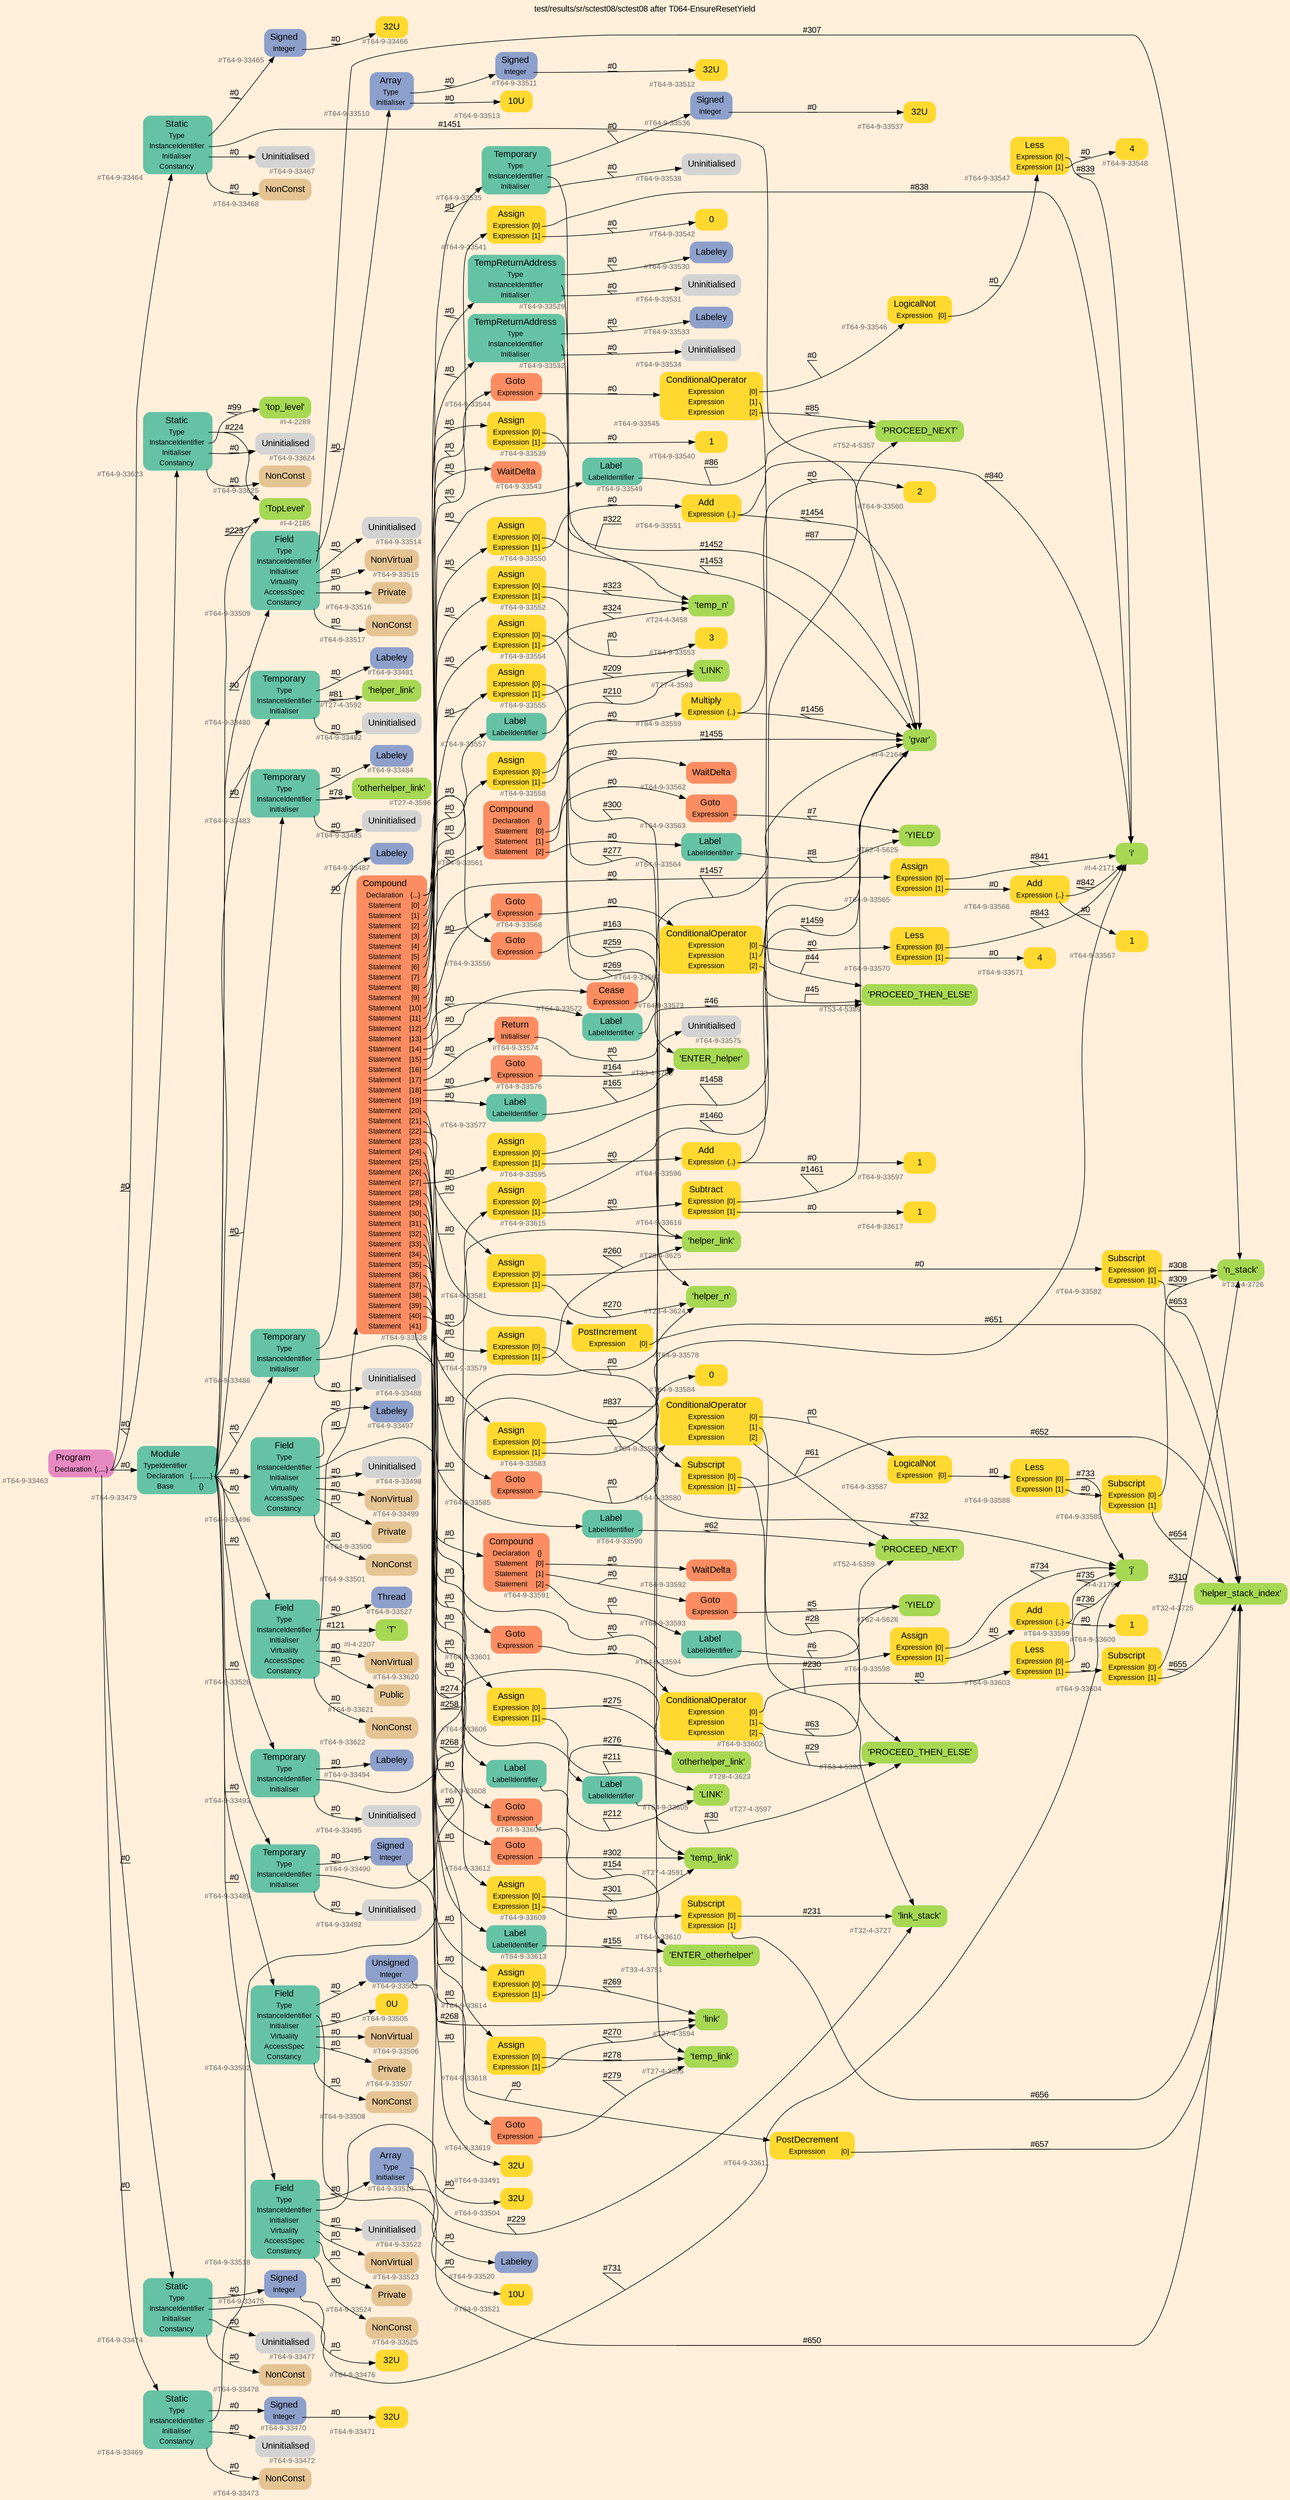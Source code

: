 digraph "test/results/sr/sctest08/sctest08 after T064-EnsureResetYield" {
label = "test/results/sr/sctest08/sctest08 after T064-EnsureResetYield"
labelloc = t
graph [
    rankdir = "LR"
    ranksep = 0.3
    bgcolor = antiquewhite1
    color = black
    fontcolor = black
    fontname = "Arial"
];
node [
    fontname = "Arial"
];
edge [
    fontname = "Arial"
];

// -------------------- node figure --------------------
// -------- block #T64-9-33463 ----------
"#T64-9-33463" [
    fillcolor = "/set28/4"
    xlabel = "#T64-9-33463"
    fontsize = "12"
    fontcolor = grey40
    shape = "plaintext"
    label = <<TABLE BORDER="0" CELLBORDER="0" CELLSPACING="0">
     <TR><TD><FONT COLOR="black" POINT-SIZE="15">Program</FONT></TD></TR>
     <TR><TD><FONT COLOR="black" POINT-SIZE="12">Declaration</FONT></TD><TD PORT="port0"><FONT COLOR="black" POINT-SIZE="12">{.....}</FONT></TD></TR>
    </TABLE>>
    style = "rounded,filled"
];

// -------- block #T64-9-33464 ----------
"#T64-9-33464" [
    fillcolor = "/set28/1"
    xlabel = "#T64-9-33464"
    fontsize = "12"
    fontcolor = grey40
    shape = "plaintext"
    label = <<TABLE BORDER="0" CELLBORDER="0" CELLSPACING="0">
     <TR><TD><FONT COLOR="black" POINT-SIZE="15">Static</FONT></TD></TR>
     <TR><TD><FONT COLOR="black" POINT-SIZE="12">Type</FONT></TD><TD PORT="port0"></TD></TR>
     <TR><TD><FONT COLOR="black" POINT-SIZE="12">InstanceIdentifier</FONT></TD><TD PORT="port1"></TD></TR>
     <TR><TD><FONT COLOR="black" POINT-SIZE="12">Initialiser</FONT></TD><TD PORT="port2"></TD></TR>
     <TR><TD><FONT COLOR="black" POINT-SIZE="12">Constancy</FONT></TD><TD PORT="port3"></TD></TR>
    </TABLE>>
    style = "rounded,filled"
];

// -------- block #T64-9-33465 ----------
"#T64-9-33465" [
    fillcolor = "/set28/3"
    xlabel = "#T64-9-33465"
    fontsize = "12"
    fontcolor = grey40
    shape = "plaintext"
    label = <<TABLE BORDER="0" CELLBORDER="0" CELLSPACING="0">
     <TR><TD><FONT COLOR="black" POINT-SIZE="15">Signed</FONT></TD></TR>
     <TR><TD><FONT COLOR="black" POINT-SIZE="12">Integer</FONT></TD><TD PORT="port0"></TD></TR>
    </TABLE>>
    style = "rounded,filled"
];

// -------- block #T64-9-33466 ----------
"#T64-9-33466" [
    fillcolor = "/set28/6"
    xlabel = "#T64-9-33466"
    fontsize = "12"
    fontcolor = grey40
    shape = "plaintext"
    label = <<TABLE BORDER="0" CELLBORDER="0" CELLSPACING="0">
     <TR><TD><FONT COLOR="black" POINT-SIZE="15">32U</FONT></TD></TR>
    </TABLE>>
    style = "rounded,filled"
];

// -------- block #I-4-2164 ----------
"#I-4-2164" [
    fillcolor = "/set28/5"
    xlabel = "#I-4-2164"
    fontsize = "12"
    fontcolor = grey40
    shape = "plaintext"
    label = <<TABLE BORDER="0" CELLBORDER="0" CELLSPACING="0">
     <TR><TD><FONT COLOR="black" POINT-SIZE="15">'gvar'</FONT></TD></TR>
    </TABLE>>
    style = "rounded,filled"
];

// -------- block #T64-9-33467 ----------
"#T64-9-33467" [
    xlabel = "#T64-9-33467"
    fontsize = "12"
    fontcolor = grey40
    shape = "plaintext"
    label = <<TABLE BORDER="0" CELLBORDER="0" CELLSPACING="0">
     <TR><TD><FONT COLOR="black" POINT-SIZE="15">Uninitialised</FONT></TD></TR>
    </TABLE>>
    style = "rounded,filled"
];

// -------- block #T64-9-33468 ----------
"#T64-9-33468" [
    fillcolor = "/set28/7"
    xlabel = "#T64-9-33468"
    fontsize = "12"
    fontcolor = grey40
    shape = "plaintext"
    label = <<TABLE BORDER="0" CELLBORDER="0" CELLSPACING="0">
     <TR><TD><FONT COLOR="black" POINT-SIZE="15">NonConst</FONT></TD></TR>
    </TABLE>>
    style = "rounded,filled"
];

// -------- block #T64-9-33469 ----------
"#T64-9-33469" [
    fillcolor = "/set28/1"
    xlabel = "#T64-9-33469"
    fontsize = "12"
    fontcolor = grey40
    shape = "plaintext"
    label = <<TABLE BORDER="0" CELLBORDER="0" CELLSPACING="0">
     <TR><TD><FONT COLOR="black" POINT-SIZE="15">Static</FONT></TD></TR>
     <TR><TD><FONT COLOR="black" POINT-SIZE="12">Type</FONT></TD><TD PORT="port0"></TD></TR>
     <TR><TD><FONT COLOR="black" POINT-SIZE="12">InstanceIdentifier</FONT></TD><TD PORT="port1"></TD></TR>
     <TR><TD><FONT COLOR="black" POINT-SIZE="12">Initialiser</FONT></TD><TD PORT="port2"></TD></TR>
     <TR><TD><FONT COLOR="black" POINT-SIZE="12">Constancy</FONT></TD><TD PORT="port3"></TD></TR>
    </TABLE>>
    style = "rounded,filled"
];

// -------- block #T64-9-33470 ----------
"#T64-9-33470" [
    fillcolor = "/set28/3"
    xlabel = "#T64-9-33470"
    fontsize = "12"
    fontcolor = grey40
    shape = "plaintext"
    label = <<TABLE BORDER="0" CELLBORDER="0" CELLSPACING="0">
     <TR><TD><FONT COLOR="black" POINT-SIZE="15">Signed</FONT></TD></TR>
     <TR><TD><FONT COLOR="black" POINT-SIZE="12">Integer</FONT></TD><TD PORT="port0"></TD></TR>
    </TABLE>>
    style = "rounded,filled"
];

// -------- block #T64-9-33471 ----------
"#T64-9-33471" [
    fillcolor = "/set28/6"
    xlabel = "#T64-9-33471"
    fontsize = "12"
    fontcolor = grey40
    shape = "plaintext"
    label = <<TABLE BORDER="0" CELLBORDER="0" CELLSPACING="0">
     <TR><TD><FONT COLOR="black" POINT-SIZE="15">32U</FONT></TD></TR>
    </TABLE>>
    style = "rounded,filled"
];

// -------- block #I-4-2171 ----------
"#I-4-2171" [
    fillcolor = "/set28/5"
    xlabel = "#I-4-2171"
    fontsize = "12"
    fontcolor = grey40
    shape = "plaintext"
    label = <<TABLE BORDER="0" CELLBORDER="0" CELLSPACING="0">
     <TR><TD><FONT COLOR="black" POINT-SIZE="15">'i'</FONT></TD></TR>
    </TABLE>>
    style = "rounded,filled"
];

// -------- block #T64-9-33472 ----------
"#T64-9-33472" [
    xlabel = "#T64-9-33472"
    fontsize = "12"
    fontcolor = grey40
    shape = "plaintext"
    label = <<TABLE BORDER="0" CELLBORDER="0" CELLSPACING="0">
     <TR><TD><FONT COLOR="black" POINT-SIZE="15">Uninitialised</FONT></TD></TR>
    </TABLE>>
    style = "rounded,filled"
];

// -------- block #T64-9-33473 ----------
"#T64-9-33473" [
    fillcolor = "/set28/7"
    xlabel = "#T64-9-33473"
    fontsize = "12"
    fontcolor = grey40
    shape = "plaintext"
    label = <<TABLE BORDER="0" CELLBORDER="0" CELLSPACING="0">
     <TR><TD><FONT COLOR="black" POINT-SIZE="15">NonConst</FONT></TD></TR>
    </TABLE>>
    style = "rounded,filled"
];

// -------- block #T64-9-33474 ----------
"#T64-9-33474" [
    fillcolor = "/set28/1"
    xlabel = "#T64-9-33474"
    fontsize = "12"
    fontcolor = grey40
    shape = "plaintext"
    label = <<TABLE BORDER="0" CELLBORDER="0" CELLSPACING="0">
     <TR><TD><FONT COLOR="black" POINT-SIZE="15">Static</FONT></TD></TR>
     <TR><TD><FONT COLOR="black" POINT-SIZE="12">Type</FONT></TD><TD PORT="port0"></TD></TR>
     <TR><TD><FONT COLOR="black" POINT-SIZE="12">InstanceIdentifier</FONT></TD><TD PORT="port1"></TD></TR>
     <TR><TD><FONT COLOR="black" POINT-SIZE="12">Initialiser</FONT></TD><TD PORT="port2"></TD></TR>
     <TR><TD><FONT COLOR="black" POINT-SIZE="12">Constancy</FONT></TD><TD PORT="port3"></TD></TR>
    </TABLE>>
    style = "rounded,filled"
];

// -------- block #T64-9-33475 ----------
"#T64-9-33475" [
    fillcolor = "/set28/3"
    xlabel = "#T64-9-33475"
    fontsize = "12"
    fontcolor = grey40
    shape = "plaintext"
    label = <<TABLE BORDER="0" CELLBORDER="0" CELLSPACING="0">
     <TR><TD><FONT COLOR="black" POINT-SIZE="15">Signed</FONT></TD></TR>
     <TR><TD><FONT COLOR="black" POINT-SIZE="12">Integer</FONT></TD><TD PORT="port0"></TD></TR>
    </TABLE>>
    style = "rounded,filled"
];

// -------- block #T64-9-33476 ----------
"#T64-9-33476" [
    fillcolor = "/set28/6"
    xlabel = "#T64-9-33476"
    fontsize = "12"
    fontcolor = grey40
    shape = "plaintext"
    label = <<TABLE BORDER="0" CELLBORDER="0" CELLSPACING="0">
     <TR><TD><FONT COLOR="black" POINT-SIZE="15">32U</FONT></TD></TR>
    </TABLE>>
    style = "rounded,filled"
];

// -------- block #I-4-2179 ----------
"#I-4-2179" [
    fillcolor = "/set28/5"
    xlabel = "#I-4-2179"
    fontsize = "12"
    fontcolor = grey40
    shape = "plaintext"
    label = <<TABLE BORDER="0" CELLBORDER="0" CELLSPACING="0">
     <TR><TD><FONT COLOR="black" POINT-SIZE="15">'j'</FONT></TD></TR>
    </TABLE>>
    style = "rounded,filled"
];

// -------- block #T64-9-33477 ----------
"#T64-9-33477" [
    xlabel = "#T64-9-33477"
    fontsize = "12"
    fontcolor = grey40
    shape = "plaintext"
    label = <<TABLE BORDER="0" CELLBORDER="0" CELLSPACING="0">
     <TR><TD><FONT COLOR="black" POINT-SIZE="15">Uninitialised</FONT></TD></TR>
    </TABLE>>
    style = "rounded,filled"
];

// -------- block #T64-9-33478 ----------
"#T64-9-33478" [
    fillcolor = "/set28/7"
    xlabel = "#T64-9-33478"
    fontsize = "12"
    fontcolor = grey40
    shape = "plaintext"
    label = <<TABLE BORDER="0" CELLBORDER="0" CELLSPACING="0">
     <TR><TD><FONT COLOR="black" POINT-SIZE="15">NonConst</FONT></TD></TR>
    </TABLE>>
    style = "rounded,filled"
];

// -------- block #T64-9-33479 ----------
"#T64-9-33479" [
    fillcolor = "/set28/1"
    xlabel = "#T64-9-33479"
    fontsize = "12"
    fontcolor = grey40
    shape = "plaintext"
    label = <<TABLE BORDER="0" CELLBORDER="0" CELLSPACING="0">
     <TR><TD><FONT COLOR="black" POINT-SIZE="15">Module</FONT></TD></TR>
     <TR><TD><FONT COLOR="black" POINT-SIZE="12">TypeIdentifier</FONT></TD><TD PORT="port0"></TD></TR>
     <TR><TD><FONT COLOR="black" POINT-SIZE="12">Declaration</FONT></TD><TD PORT="port1"><FONT COLOR="black" POINT-SIZE="12">{..........}</FONT></TD></TR>
     <TR><TD><FONT COLOR="black" POINT-SIZE="12">Base</FONT></TD><TD PORT="port2"><FONT COLOR="black" POINT-SIZE="12">{}</FONT></TD></TR>
    </TABLE>>
    style = "rounded,filled"
];

// -------- block #I-4-2185 ----------
"#I-4-2185" [
    fillcolor = "/set28/5"
    xlabel = "#I-4-2185"
    fontsize = "12"
    fontcolor = grey40
    shape = "plaintext"
    label = <<TABLE BORDER="0" CELLBORDER="0" CELLSPACING="0">
     <TR><TD><FONT COLOR="black" POINT-SIZE="15">'TopLevel'</FONT></TD></TR>
    </TABLE>>
    style = "rounded,filled"
];

// -------- block #T64-9-33480 ----------
"#T64-9-33480" [
    fillcolor = "/set28/1"
    xlabel = "#T64-9-33480"
    fontsize = "12"
    fontcolor = grey40
    shape = "plaintext"
    label = <<TABLE BORDER="0" CELLBORDER="0" CELLSPACING="0">
     <TR><TD><FONT COLOR="black" POINT-SIZE="15">Temporary</FONT></TD></TR>
     <TR><TD><FONT COLOR="black" POINT-SIZE="12">Type</FONT></TD><TD PORT="port0"></TD></TR>
     <TR><TD><FONT COLOR="black" POINT-SIZE="12">InstanceIdentifier</FONT></TD><TD PORT="port1"></TD></TR>
     <TR><TD><FONT COLOR="black" POINT-SIZE="12">Initialiser</FONT></TD><TD PORT="port2"></TD></TR>
    </TABLE>>
    style = "rounded,filled"
];

// -------- block #T64-9-33481 ----------
"#T64-9-33481" [
    fillcolor = "/set28/3"
    xlabel = "#T64-9-33481"
    fontsize = "12"
    fontcolor = grey40
    shape = "plaintext"
    label = <<TABLE BORDER="0" CELLBORDER="0" CELLSPACING="0">
     <TR><TD><FONT COLOR="black" POINT-SIZE="15">Labeley</FONT></TD></TR>
    </TABLE>>
    style = "rounded,filled"
];

// -------- block #T27-4-3592 ----------
"#T27-4-3592" [
    fillcolor = "/set28/5"
    xlabel = "#T27-4-3592"
    fontsize = "12"
    fontcolor = grey40
    shape = "plaintext"
    label = <<TABLE BORDER="0" CELLBORDER="0" CELLSPACING="0">
     <TR><TD><FONT COLOR="black" POINT-SIZE="15">'helper_link'</FONT></TD></TR>
    </TABLE>>
    style = "rounded,filled"
];

// -------- block #T64-9-33482 ----------
"#T64-9-33482" [
    xlabel = "#T64-9-33482"
    fontsize = "12"
    fontcolor = grey40
    shape = "plaintext"
    label = <<TABLE BORDER="0" CELLBORDER="0" CELLSPACING="0">
     <TR><TD><FONT COLOR="black" POINT-SIZE="15">Uninitialised</FONT></TD></TR>
    </TABLE>>
    style = "rounded,filled"
];

// -------- block #T64-9-33483 ----------
"#T64-9-33483" [
    fillcolor = "/set28/1"
    xlabel = "#T64-9-33483"
    fontsize = "12"
    fontcolor = grey40
    shape = "plaintext"
    label = <<TABLE BORDER="0" CELLBORDER="0" CELLSPACING="0">
     <TR><TD><FONT COLOR="black" POINT-SIZE="15">Temporary</FONT></TD></TR>
     <TR><TD><FONT COLOR="black" POINT-SIZE="12">Type</FONT></TD><TD PORT="port0"></TD></TR>
     <TR><TD><FONT COLOR="black" POINT-SIZE="12">InstanceIdentifier</FONT></TD><TD PORT="port1"></TD></TR>
     <TR><TD><FONT COLOR="black" POINT-SIZE="12">Initialiser</FONT></TD><TD PORT="port2"></TD></TR>
    </TABLE>>
    style = "rounded,filled"
];

// -------- block #T64-9-33484 ----------
"#T64-9-33484" [
    fillcolor = "/set28/3"
    xlabel = "#T64-9-33484"
    fontsize = "12"
    fontcolor = grey40
    shape = "plaintext"
    label = <<TABLE BORDER="0" CELLBORDER="0" CELLSPACING="0">
     <TR><TD><FONT COLOR="black" POINT-SIZE="15">Labeley</FONT></TD></TR>
    </TABLE>>
    style = "rounded,filled"
];

// -------- block #T27-4-3596 ----------
"#T27-4-3596" [
    fillcolor = "/set28/5"
    xlabel = "#T27-4-3596"
    fontsize = "12"
    fontcolor = grey40
    shape = "plaintext"
    label = <<TABLE BORDER="0" CELLBORDER="0" CELLSPACING="0">
     <TR><TD><FONT COLOR="black" POINT-SIZE="15">'otherhelper_link'</FONT></TD></TR>
    </TABLE>>
    style = "rounded,filled"
];

// -------- block #T64-9-33485 ----------
"#T64-9-33485" [
    xlabel = "#T64-9-33485"
    fontsize = "12"
    fontcolor = grey40
    shape = "plaintext"
    label = <<TABLE BORDER="0" CELLBORDER="0" CELLSPACING="0">
     <TR><TD><FONT COLOR="black" POINT-SIZE="15">Uninitialised</FONT></TD></TR>
    </TABLE>>
    style = "rounded,filled"
];

// -------- block #T64-9-33486 ----------
"#T64-9-33486" [
    fillcolor = "/set28/1"
    xlabel = "#T64-9-33486"
    fontsize = "12"
    fontcolor = grey40
    shape = "plaintext"
    label = <<TABLE BORDER="0" CELLBORDER="0" CELLSPACING="0">
     <TR><TD><FONT COLOR="black" POINT-SIZE="15">Temporary</FONT></TD></TR>
     <TR><TD><FONT COLOR="black" POINT-SIZE="12">Type</FONT></TD><TD PORT="port0"></TD></TR>
     <TR><TD><FONT COLOR="black" POINT-SIZE="12">InstanceIdentifier</FONT></TD><TD PORT="port1"></TD></TR>
     <TR><TD><FONT COLOR="black" POINT-SIZE="12">Initialiser</FONT></TD><TD PORT="port2"></TD></TR>
    </TABLE>>
    style = "rounded,filled"
];

// -------- block #T64-9-33487 ----------
"#T64-9-33487" [
    fillcolor = "/set28/3"
    xlabel = "#T64-9-33487"
    fontsize = "12"
    fontcolor = grey40
    shape = "plaintext"
    label = <<TABLE BORDER="0" CELLBORDER="0" CELLSPACING="0">
     <TR><TD><FONT COLOR="black" POINT-SIZE="15">Labeley</FONT></TD></TR>
    </TABLE>>
    style = "rounded,filled"
];

// -------- block #T28-4-3623 ----------
"#T28-4-3623" [
    fillcolor = "/set28/5"
    xlabel = "#T28-4-3623"
    fontsize = "12"
    fontcolor = grey40
    shape = "plaintext"
    label = <<TABLE BORDER="0" CELLBORDER="0" CELLSPACING="0">
     <TR><TD><FONT COLOR="black" POINT-SIZE="15">'otherhelper_link'</FONT></TD></TR>
    </TABLE>>
    style = "rounded,filled"
];

// -------- block #T64-9-33488 ----------
"#T64-9-33488" [
    xlabel = "#T64-9-33488"
    fontsize = "12"
    fontcolor = grey40
    shape = "plaintext"
    label = <<TABLE BORDER="0" CELLBORDER="0" CELLSPACING="0">
     <TR><TD><FONT COLOR="black" POINT-SIZE="15">Uninitialised</FONT></TD></TR>
    </TABLE>>
    style = "rounded,filled"
];

// -------- block #T64-9-33489 ----------
"#T64-9-33489" [
    fillcolor = "/set28/1"
    xlabel = "#T64-9-33489"
    fontsize = "12"
    fontcolor = grey40
    shape = "plaintext"
    label = <<TABLE BORDER="0" CELLBORDER="0" CELLSPACING="0">
     <TR><TD><FONT COLOR="black" POINT-SIZE="15">Temporary</FONT></TD></TR>
     <TR><TD><FONT COLOR="black" POINT-SIZE="12">Type</FONT></TD><TD PORT="port0"></TD></TR>
     <TR><TD><FONT COLOR="black" POINT-SIZE="12">InstanceIdentifier</FONT></TD><TD PORT="port1"></TD></TR>
     <TR><TD><FONT COLOR="black" POINT-SIZE="12">Initialiser</FONT></TD><TD PORT="port2"></TD></TR>
    </TABLE>>
    style = "rounded,filled"
];

// -------- block #T64-9-33490 ----------
"#T64-9-33490" [
    fillcolor = "/set28/3"
    xlabel = "#T64-9-33490"
    fontsize = "12"
    fontcolor = grey40
    shape = "plaintext"
    label = <<TABLE BORDER="0" CELLBORDER="0" CELLSPACING="0">
     <TR><TD><FONT COLOR="black" POINT-SIZE="15">Signed</FONT></TD></TR>
     <TR><TD><FONT COLOR="black" POINT-SIZE="12">Integer</FONT></TD><TD PORT="port0"></TD></TR>
    </TABLE>>
    style = "rounded,filled"
];

// -------- block #T64-9-33491 ----------
"#T64-9-33491" [
    fillcolor = "/set28/6"
    xlabel = "#T64-9-33491"
    fontsize = "12"
    fontcolor = grey40
    shape = "plaintext"
    label = <<TABLE BORDER="0" CELLBORDER="0" CELLSPACING="0">
     <TR><TD><FONT COLOR="black" POINT-SIZE="15">32U</FONT></TD></TR>
    </TABLE>>
    style = "rounded,filled"
];

// -------- block #T28-4-3624 ----------
"#T28-4-3624" [
    fillcolor = "/set28/5"
    xlabel = "#T28-4-3624"
    fontsize = "12"
    fontcolor = grey40
    shape = "plaintext"
    label = <<TABLE BORDER="0" CELLBORDER="0" CELLSPACING="0">
     <TR><TD><FONT COLOR="black" POINT-SIZE="15">'helper_n'</FONT></TD></TR>
    </TABLE>>
    style = "rounded,filled"
];

// -------- block #T64-9-33492 ----------
"#T64-9-33492" [
    xlabel = "#T64-9-33492"
    fontsize = "12"
    fontcolor = grey40
    shape = "plaintext"
    label = <<TABLE BORDER="0" CELLBORDER="0" CELLSPACING="0">
     <TR><TD><FONT COLOR="black" POINT-SIZE="15">Uninitialised</FONT></TD></TR>
    </TABLE>>
    style = "rounded,filled"
];

// -------- block #T64-9-33493 ----------
"#T64-9-33493" [
    fillcolor = "/set28/1"
    xlabel = "#T64-9-33493"
    fontsize = "12"
    fontcolor = grey40
    shape = "plaintext"
    label = <<TABLE BORDER="0" CELLBORDER="0" CELLSPACING="0">
     <TR><TD><FONT COLOR="black" POINT-SIZE="15">Temporary</FONT></TD></TR>
     <TR><TD><FONT COLOR="black" POINT-SIZE="12">Type</FONT></TD><TD PORT="port0"></TD></TR>
     <TR><TD><FONT COLOR="black" POINT-SIZE="12">InstanceIdentifier</FONT></TD><TD PORT="port1"></TD></TR>
     <TR><TD><FONT COLOR="black" POINT-SIZE="12">Initialiser</FONT></TD><TD PORT="port2"></TD></TR>
    </TABLE>>
    style = "rounded,filled"
];

// -------- block #T64-9-33494 ----------
"#T64-9-33494" [
    fillcolor = "/set28/3"
    xlabel = "#T64-9-33494"
    fontsize = "12"
    fontcolor = grey40
    shape = "plaintext"
    label = <<TABLE BORDER="0" CELLBORDER="0" CELLSPACING="0">
     <TR><TD><FONT COLOR="black" POINT-SIZE="15">Labeley</FONT></TD></TR>
    </TABLE>>
    style = "rounded,filled"
];

// -------- block #T28-4-3625 ----------
"#T28-4-3625" [
    fillcolor = "/set28/5"
    xlabel = "#T28-4-3625"
    fontsize = "12"
    fontcolor = grey40
    shape = "plaintext"
    label = <<TABLE BORDER="0" CELLBORDER="0" CELLSPACING="0">
     <TR><TD><FONT COLOR="black" POINT-SIZE="15">'helper_link'</FONT></TD></TR>
    </TABLE>>
    style = "rounded,filled"
];

// -------- block #T64-9-33495 ----------
"#T64-9-33495" [
    xlabel = "#T64-9-33495"
    fontsize = "12"
    fontcolor = grey40
    shape = "plaintext"
    label = <<TABLE BORDER="0" CELLBORDER="0" CELLSPACING="0">
     <TR><TD><FONT COLOR="black" POINT-SIZE="15">Uninitialised</FONT></TD></TR>
    </TABLE>>
    style = "rounded,filled"
];

// -------- block #T64-9-33496 ----------
"#T64-9-33496" [
    fillcolor = "/set28/1"
    xlabel = "#T64-9-33496"
    fontsize = "12"
    fontcolor = grey40
    shape = "plaintext"
    label = <<TABLE BORDER="0" CELLBORDER="0" CELLSPACING="0">
     <TR><TD><FONT COLOR="black" POINT-SIZE="15">Field</FONT></TD></TR>
     <TR><TD><FONT COLOR="black" POINT-SIZE="12">Type</FONT></TD><TD PORT="port0"></TD></TR>
     <TR><TD><FONT COLOR="black" POINT-SIZE="12">InstanceIdentifier</FONT></TD><TD PORT="port1"></TD></TR>
     <TR><TD><FONT COLOR="black" POINT-SIZE="12">Initialiser</FONT></TD><TD PORT="port2"></TD></TR>
     <TR><TD><FONT COLOR="black" POINT-SIZE="12">Virtuality</FONT></TD><TD PORT="port3"></TD></TR>
     <TR><TD><FONT COLOR="black" POINT-SIZE="12">AccessSpec</FONT></TD><TD PORT="port4"></TD></TR>
     <TR><TD><FONT COLOR="black" POINT-SIZE="12">Constancy</FONT></TD><TD PORT="port5"></TD></TR>
    </TABLE>>
    style = "rounded,filled"
];

// -------- block #T64-9-33497 ----------
"#T64-9-33497" [
    fillcolor = "/set28/3"
    xlabel = "#T64-9-33497"
    fontsize = "12"
    fontcolor = grey40
    shape = "plaintext"
    label = <<TABLE BORDER="0" CELLBORDER="0" CELLSPACING="0">
     <TR><TD><FONT COLOR="black" POINT-SIZE="15">Labeley</FONT></TD></TR>
    </TABLE>>
    style = "rounded,filled"
];

// -------- block #T27-4-3594 ----------
"#T27-4-3594" [
    fillcolor = "/set28/5"
    xlabel = "#T27-4-3594"
    fontsize = "12"
    fontcolor = grey40
    shape = "plaintext"
    label = <<TABLE BORDER="0" CELLBORDER="0" CELLSPACING="0">
     <TR><TD><FONT COLOR="black" POINT-SIZE="15">'link'</FONT></TD></TR>
    </TABLE>>
    style = "rounded,filled"
];

// -------- block #T64-9-33498 ----------
"#T64-9-33498" [
    xlabel = "#T64-9-33498"
    fontsize = "12"
    fontcolor = grey40
    shape = "plaintext"
    label = <<TABLE BORDER="0" CELLBORDER="0" CELLSPACING="0">
     <TR><TD><FONT COLOR="black" POINT-SIZE="15">Uninitialised</FONT></TD></TR>
    </TABLE>>
    style = "rounded,filled"
];

// -------- block #T64-9-33499 ----------
"#T64-9-33499" [
    fillcolor = "/set28/7"
    xlabel = "#T64-9-33499"
    fontsize = "12"
    fontcolor = grey40
    shape = "plaintext"
    label = <<TABLE BORDER="0" CELLBORDER="0" CELLSPACING="0">
     <TR><TD><FONT COLOR="black" POINT-SIZE="15">NonVirtual</FONT></TD></TR>
    </TABLE>>
    style = "rounded,filled"
];

// -------- block #T64-9-33500 ----------
"#T64-9-33500" [
    fillcolor = "/set28/7"
    xlabel = "#T64-9-33500"
    fontsize = "12"
    fontcolor = grey40
    shape = "plaintext"
    label = <<TABLE BORDER="0" CELLBORDER="0" CELLSPACING="0">
     <TR><TD><FONT COLOR="black" POINT-SIZE="15">Private</FONT></TD></TR>
    </TABLE>>
    style = "rounded,filled"
];

// -------- block #T64-9-33501 ----------
"#T64-9-33501" [
    fillcolor = "/set28/7"
    xlabel = "#T64-9-33501"
    fontsize = "12"
    fontcolor = grey40
    shape = "plaintext"
    label = <<TABLE BORDER="0" CELLBORDER="0" CELLSPACING="0">
     <TR><TD><FONT COLOR="black" POINT-SIZE="15">NonConst</FONT></TD></TR>
    </TABLE>>
    style = "rounded,filled"
];

// -------- block #T64-9-33502 ----------
"#T64-9-33502" [
    fillcolor = "/set28/1"
    xlabel = "#T64-9-33502"
    fontsize = "12"
    fontcolor = grey40
    shape = "plaintext"
    label = <<TABLE BORDER="0" CELLBORDER="0" CELLSPACING="0">
     <TR><TD><FONT COLOR="black" POINT-SIZE="15">Field</FONT></TD></TR>
     <TR><TD><FONT COLOR="black" POINT-SIZE="12">Type</FONT></TD><TD PORT="port0"></TD></TR>
     <TR><TD><FONT COLOR="black" POINT-SIZE="12">InstanceIdentifier</FONT></TD><TD PORT="port1"></TD></TR>
     <TR><TD><FONT COLOR="black" POINT-SIZE="12">Initialiser</FONT></TD><TD PORT="port2"></TD></TR>
     <TR><TD><FONT COLOR="black" POINT-SIZE="12">Virtuality</FONT></TD><TD PORT="port3"></TD></TR>
     <TR><TD><FONT COLOR="black" POINT-SIZE="12">AccessSpec</FONT></TD><TD PORT="port4"></TD></TR>
     <TR><TD><FONT COLOR="black" POINT-SIZE="12">Constancy</FONT></TD><TD PORT="port5"></TD></TR>
    </TABLE>>
    style = "rounded,filled"
];

// -------- block #T64-9-33503 ----------
"#T64-9-33503" [
    fillcolor = "/set28/3"
    xlabel = "#T64-9-33503"
    fontsize = "12"
    fontcolor = grey40
    shape = "plaintext"
    label = <<TABLE BORDER="0" CELLBORDER="0" CELLSPACING="0">
     <TR><TD><FONT COLOR="black" POINT-SIZE="15">Unsigned</FONT></TD></TR>
     <TR><TD><FONT COLOR="black" POINT-SIZE="12">Integer</FONT></TD><TD PORT="port0"></TD></TR>
    </TABLE>>
    style = "rounded,filled"
];

// -------- block #T64-9-33504 ----------
"#T64-9-33504" [
    fillcolor = "/set28/6"
    xlabel = "#T64-9-33504"
    fontsize = "12"
    fontcolor = grey40
    shape = "plaintext"
    label = <<TABLE BORDER="0" CELLBORDER="0" CELLSPACING="0">
     <TR><TD><FONT COLOR="black" POINT-SIZE="15">32U</FONT></TD></TR>
    </TABLE>>
    style = "rounded,filled"
];

// -------- block #T32-4-3725 ----------
"#T32-4-3725" [
    fillcolor = "/set28/5"
    xlabel = "#T32-4-3725"
    fontsize = "12"
    fontcolor = grey40
    shape = "plaintext"
    label = <<TABLE BORDER="0" CELLBORDER="0" CELLSPACING="0">
     <TR><TD><FONT COLOR="black" POINT-SIZE="15">'helper_stack_index'</FONT></TD></TR>
    </TABLE>>
    style = "rounded,filled"
];

// -------- block #T64-9-33505 ----------
"#T64-9-33505" [
    fillcolor = "/set28/6"
    xlabel = "#T64-9-33505"
    fontsize = "12"
    fontcolor = grey40
    shape = "plaintext"
    label = <<TABLE BORDER="0" CELLBORDER="0" CELLSPACING="0">
     <TR><TD><FONT COLOR="black" POINT-SIZE="15">0U</FONT></TD></TR>
    </TABLE>>
    style = "rounded,filled"
];

// -------- block #T64-9-33506 ----------
"#T64-9-33506" [
    fillcolor = "/set28/7"
    xlabel = "#T64-9-33506"
    fontsize = "12"
    fontcolor = grey40
    shape = "plaintext"
    label = <<TABLE BORDER="0" CELLBORDER="0" CELLSPACING="0">
     <TR><TD><FONT COLOR="black" POINT-SIZE="15">NonVirtual</FONT></TD></TR>
    </TABLE>>
    style = "rounded,filled"
];

// -------- block #T64-9-33507 ----------
"#T64-9-33507" [
    fillcolor = "/set28/7"
    xlabel = "#T64-9-33507"
    fontsize = "12"
    fontcolor = grey40
    shape = "plaintext"
    label = <<TABLE BORDER="0" CELLBORDER="0" CELLSPACING="0">
     <TR><TD><FONT COLOR="black" POINT-SIZE="15">Private</FONT></TD></TR>
    </TABLE>>
    style = "rounded,filled"
];

// -------- block #T64-9-33508 ----------
"#T64-9-33508" [
    fillcolor = "/set28/7"
    xlabel = "#T64-9-33508"
    fontsize = "12"
    fontcolor = grey40
    shape = "plaintext"
    label = <<TABLE BORDER="0" CELLBORDER="0" CELLSPACING="0">
     <TR><TD><FONT COLOR="black" POINT-SIZE="15">NonConst</FONT></TD></TR>
    </TABLE>>
    style = "rounded,filled"
];

// -------- block #T64-9-33509 ----------
"#T64-9-33509" [
    fillcolor = "/set28/1"
    xlabel = "#T64-9-33509"
    fontsize = "12"
    fontcolor = grey40
    shape = "plaintext"
    label = <<TABLE BORDER="0" CELLBORDER="0" CELLSPACING="0">
     <TR><TD><FONT COLOR="black" POINT-SIZE="15">Field</FONT></TD></TR>
     <TR><TD><FONT COLOR="black" POINT-SIZE="12">Type</FONT></TD><TD PORT="port0"></TD></TR>
     <TR><TD><FONT COLOR="black" POINT-SIZE="12">InstanceIdentifier</FONT></TD><TD PORT="port1"></TD></TR>
     <TR><TD><FONT COLOR="black" POINT-SIZE="12">Initialiser</FONT></TD><TD PORT="port2"></TD></TR>
     <TR><TD><FONT COLOR="black" POINT-SIZE="12">Virtuality</FONT></TD><TD PORT="port3"></TD></TR>
     <TR><TD><FONT COLOR="black" POINT-SIZE="12">AccessSpec</FONT></TD><TD PORT="port4"></TD></TR>
     <TR><TD><FONT COLOR="black" POINT-SIZE="12">Constancy</FONT></TD><TD PORT="port5"></TD></TR>
    </TABLE>>
    style = "rounded,filled"
];

// -------- block #T64-9-33510 ----------
"#T64-9-33510" [
    fillcolor = "/set28/3"
    xlabel = "#T64-9-33510"
    fontsize = "12"
    fontcolor = grey40
    shape = "plaintext"
    label = <<TABLE BORDER="0" CELLBORDER="0" CELLSPACING="0">
     <TR><TD><FONT COLOR="black" POINT-SIZE="15">Array</FONT></TD></TR>
     <TR><TD><FONT COLOR="black" POINT-SIZE="12">Type</FONT></TD><TD PORT="port0"></TD></TR>
     <TR><TD><FONT COLOR="black" POINT-SIZE="12">Initialiser</FONT></TD><TD PORT="port1"></TD></TR>
    </TABLE>>
    style = "rounded,filled"
];

// -------- block #T64-9-33511 ----------
"#T64-9-33511" [
    fillcolor = "/set28/3"
    xlabel = "#T64-9-33511"
    fontsize = "12"
    fontcolor = grey40
    shape = "plaintext"
    label = <<TABLE BORDER="0" CELLBORDER="0" CELLSPACING="0">
     <TR><TD><FONT COLOR="black" POINT-SIZE="15">Signed</FONT></TD></TR>
     <TR><TD><FONT COLOR="black" POINT-SIZE="12">Integer</FONT></TD><TD PORT="port0"></TD></TR>
    </TABLE>>
    style = "rounded,filled"
];

// -------- block #T64-9-33512 ----------
"#T64-9-33512" [
    fillcolor = "/set28/6"
    xlabel = "#T64-9-33512"
    fontsize = "12"
    fontcolor = grey40
    shape = "plaintext"
    label = <<TABLE BORDER="0" CELLBORDER="0" CELLSPACING="0">
     <TR><TD><FONT COLOR="black" POINT-SIZE="15">32U</FONT></TD></TR>
    </TABLE>>
    style = "rounded,filled"
];

// -------- block #T64-9-33513 ----------
"#T64-9-33513" [
    fillcolor = "/set28/6"
    xlabel = "#T64-9-33513"
    fontsize = "12"
    fontcolor = grey40
    shape = "plaintext"
    label = <<TABLE BORDER="0" CELLBORDER="0" CELLSPACING="0">
     <TR><TD><FONT COLOR="black" POINT-SIZE="15">10U</FONT></TD></TR>
    </TABLE>>
    style = "rounded,filled"
];

// -------- block #T32-4-3726 ----------
"#T32-4-3726" [
    fillcolor = "/set28/5"
    xlabel = "#T32-4-3726"
    fontsize = "12"
    fontcolor = grey40
    shape = "plaintext"
    label = <<TABLE BORDER="0" CELLBORDER="0" CELLSPACING="0">
     <TR><TD><FONT COLOR="black" POINT-SIZE="15">'n_stack'</FONT></TD></TR>
    </TABLE>>
    style = "rounded,filled"
];

// -------- block #T64-9-33514 ----------
"#T64-9-33514" [
    xlabel = "#T64-9-33514"
    fontsize = "12"
    fontcolor = grey40
    shape = "plaintext"
    label = <<TABLE BORDER="0" CELLBORDER="0" CELLSPACING="0">
     <TR><TD><FONT COLOR="black" POINT-SIZE="15">Uninitialised</FONT></TD></TR>
    </TABLE>>
    style = "rounded,filled"
];

// -------- block #T64-9-33515 ----------
"#T64-9-33515" [
    fillcolor = "/set28/7"
    xlabel = "#T64-9-33515"
    fontsize = "12"
    fontcolor = grey40
    shape = "plaintext"
    label = <<TABLE BORDER="0" CELLBORDER="0" CELLSPACING="0">
     <TR><TD><FONT COLOR="black" POINT-SIZE="15">NonVirtual</FONT></TD></TR>
    </TABLE>>
    style = "rounded,filled"
];

// -------- block #T64-9-33516 ----------
"#T64-9-33516" [
    fillcolor = "/set28/7"
    xlabel = "#T64-9-33516"
    fontsize = "12"
    fontcolor = grey40
    shape = "plaintext"
    label = <<TABLE BORDER="0" CELLBORDER="0" CELLSPACING="0">
     <TR><TD><FONT COLOR="black" POINT-SIZE="15">Private</FONT></TD></TR>
    </TABLE>>
    style = "rounded,filled"
];

// -------- block #T64-9-33517 ----------
"#T64-9-33517" [
    fillcolor = "/set28/7"
    xlabel = "#T64-9-33517"
    fontsize = "12"
    fontcolor = grey40
    shape = "plaintext"
    label = <<TABLE BORDER="0" CELLBORDER="0" CELLSPACING="0">
     <TR><TD><FONT COLOR="black" POINT-SIZE="15">NonConst</FONT></TD></TR>
    </TABLE>>
    style = "rounded,filled"
];

// -------- block #T64-9-33518 ----------
"#T64-9-33518" [
    fillcolor = "/set28/1"
    xlabel = "#T64-9-33518"
    fontsize = "12"
    fontcolor = grey40
    shape = "plaintext"
    label = <<TABLE BORDER="0" CELLBORDER="0" CELLSPACING="0">
     <TR><TD><FONT COLOR="black" POINT-SIZE="15">Field</FONT></TD></TR>
     <TR><TD><FONT COLOR="black" POINT-SIZE="12">Type</FONT></TD><TD PORT="port0"></TD></TR>
     <TR><TD><FONT COLOR="black" POINT-SIZE="12">InstanceIdentifier</FONT></TD><TD PORT="port1"></TD></TR>
     <TR><TD><FONT COLOR="black" POINT-SIZE="12">Initialiser</FONT></TD><TD PORT="port2"></TD></TR>
     <TR><TD><FONT COLOR="black" POINT-SIZE="12">Virtuality</FONT></TD><TD PORT="port3"></TD></TR>
     <TR><TD><FONT COLOR="black" POINT-SIZE="12">AccessSpec</FONT></TD><TD PORT="port4"></TD></TR>
     <TR><TD><FONT COLOR="black" POINT-SIZE="12">Constancy</FONT></TD><TD PORT="port5"></TD></TR>
    </TABLE>>
    style = "rounded,filled"
];

// -------- block #T64-9-33519 ----------
"#T64-9-33519" [
    fillcolor = "/set28/3"
    xlabel = "#T64-9-33519"
    fontsize = "12"
    fontcolor = grey40
    shape = "plaintext"
    label = <<TABLE BORDER="0" CELLBORDER="0" CELLSPACING="0">
     <TR><TD><FONT COLOR="black" POINT-SIZE="15">Array</FONT></TD></TR>
     <TR><TD><FONT COLOR="black" POINT-SIZE="12">Type</FONT></TD><TD PORT="port0"></TD></TR>
     <TR><TD><FONT COLOR="black" POINT-SIZE="12">Initialiser</FONT></TD><TD PORT="port1"></TD></TR>
    </TABLE>>
    style = "rounded,filled"
];

// -------- block #T64-9-33520 ----------
"#T64-9-33520" [
    fillcolor = "/set28/3"
    xlabel = "#T64-9-33520"
    fontsize = "12"
    fontcolor = grey40
    shape = "plaintext"
    label = <<TABLE BORDER="0" CELLBORDER="0" CELLSPACING="0">
     <TR><TD><FONT COLOR="black" POINT-SIZE="15">Labeley</FONT></TD></TR>
    </TABLE>>
    style = "rounded,filled"
];

// -------- block #T64-9-33521 ----------
"#T64-9-33521" [
    fillcolor = "/set28/6"
    xlabel = "#T64-9-33521"
    fontsize = "12"
    fontcolor = grey40
    shape = "plaintext"
    label = <<TABLE BORDER="0" CELLBORDER="0" CELLSPACING="0">
     <TR><TD><FONT COLOR="black" POINT-SIZE="15">10U</FONT></TD></TR>
    </TABLE>>
    style = "rounded,filled"
];

// -------- block #T32-4-3727 ----------
"#T32-4-3727" [
    fillcolor = "/set28/5"
    xlabel = "#T32-4-3727"
    fontsize = "12"
    fontcolor = grey40
    shape = "plaintext"
    label = <<TABLE BORDER="0" CELLBORDER="0" CELLSPACING="0">
     <TR><TD><FONT COLOR="black" POINT-SIZE="15">'link_stack'</FONT></TD></TR>
    </TABLE>>
    style = "rounded,filled"
];

// -------- block #T64-9-33522 ----------
"#T64-9-33522" [
    xlabel = "#T64-9-33522"
    fontsize = "12"
    fontcolor = grey40
    shape = "plaintext"
    label = <<TABLE BORDER="0" CELLBORDER="0" CELLSPACING="0">
     <TR><TD><FONT COLOR="black" POINT-SIZE="15">Uninitialised</FONT></TD></TR>
    </TABLE>>
    style = "rounded,filled"
];

// -------- block #T64-9-33523 ----------
"#T64-9-33523" [
    fillcolor = "/set28/7"
    xlabel = "#T64-9-33523"
    fontsize = "12"
    fontcolor = grey40
    shape = "plaintext"
    label = <<TABLE BORDER="0" CELLBORDER="0" CELLSPACING="0">
     <TR><TD><FONT COLOR="black" POINT-SIZE="15">NonVirtual</FONT></TD></TR>
    </TABLE>>
    style = "rounded,filled"
];

// -------- block #T64-9-33524 ----------
"#T64-9-33524" [
    fillcolor = "/set28/7"
    xlabel = "#T64-9-33524"
    fontsize = "12"
    fontcolor = grey40
    shape = "plaintext"
    label = <<TABLE BORDER="0" CELLBORDER="0" CELLSPACING="0">
     <TR><TD><FONT COLOR="black" POINT-SIZE="15">Private</FONT></TD></TR>
    </TABLE>>
    style = "rounded,filled"
];

// -------- block #T64-9-33525 ----------
"#T64-9-33525" [
    fillcolor = "/set28/7"
    xlabel = "#T64-9-33525"
    fontsize = "12"
    fontcolor = grey40
    shape = "plaintext"
    label = <<TABLE BORDER="0" CELLBORDER="0" CELLSPACING="0">
     <TR><TD><FONT COLOR="black" POINT-SIZE="15">NonConst</FONT></TD></TR>
    </TABLE>>
    style = "rounded,filled"
];

// -------- block #T64-9-33526 ----------
"#T64-9-33526" [
    fillcolor = "/set28/1"
    xlabel = "#T64-9-33526"
    fontsize = "12"
    fontcolor = grey40
    shape = "plaintext"
    label = <<TABLE BORDER="0" CELLBORDER="0" CELLSPACING="0">
     <TR><TD><FONT COLOR="black" POINT-SIZE="15">Field</FONT></TD></TR>
     <TR><TD><FONT COLOR="black" POINT-SIZE="12">Type</FONT></TD><TD PORT="port0"></TD></TR>
     <TR><TD><FONT COLOR="black" POINT-SIZE="12">InstanceIdentifier</FONT></TD><TD PORT="port1"></TD></TR>
     <TR><TD><FONT COLOR="black" POINT-SIZE="12">Initialiser</FONT></TD><TD PORT="port2"></TD></TR>
     <TR><TD><FONT COLOR="black" POINT-SIZE="12">Virtuality</FONT></TD><TD PORT="port3"></TD></TR>
     <TR><TD><FONT COLOR="black" POINT-SIZE="12">AccessSpec</FONT></TD><TD PORT="port4"></TD></TR>
     <TR><TD><FONT COLOR="black" POINT-SIZE="12">Constancy</FONT></TD><TD PORT="port5"></TD></TR>
    </TABLE>>
    style = "rounded,filled"
];

// -------- block #T64-9-33527 ----------
"#T64-9-33527" [
    fillcolor = "/set28/3"
    xlabel = "#T64-9-33527"
    fontsize = "12"
    fontcolor = grey40
    shape = "plaintext"
    label = <<TABLE BORDER="0" CELLBORDER="0" CELLSPACING="0">
     <TR><TD><FONT COLOR="black" POINT-SIZE="15">Thread</FONT></TD></TR>
    </TABLE>>
    style = "rounded,filled"
];

// -------- block #I-4-2207 ----------
"#I-4-2207" [
    fillcolor = "/set28/5"
    xlabel = "#I-4-2207"
    fontsize = "12"
    fontcolor = grey40
    shape = "plaintext"
    label = <<TABLE BORDER="0" CELLBORDER="0" CELLSPACING="0">
     <TR><TD><FONT COLOR="black" POINT-SIZE="15">'T'</FONT></TD></TR>
    </TABLE>>
    style = "rounded,filled"
];

// -------- block #T64-9-33528 ----------
"#T64-9-33528" [
    fillcolor = "/set28/2"
    xlabel = "#T64-9-33528"
    fontsize = "12"
    fontcolor = grey40
    shape = "plaintext"
    label = <<TABLE BORDER="0" CELLBORDER="0" CELLSPACING="0">
     <TR><TD><FONT COLOR="black" POINT-SIZE="15">Compound</FONT></TD></TR>
     <TR><TD><FONT COLOR="black" POINT-SIZE="12">Declaration</FONT></TD><TD PORT="port0"><FONT COLOR="black" POINT-SIZE="12">{...}</FONT></TD></TR>
     <TR><TD><FONT COLOR="black" POINT-SIZE="12">Statement</FONT></TD><TD PORT="port1"><FONT COLOR="black" POINT-SIZE="12">[0]</FONT></TD></TR>
     <TR><TD><FONT COLOR="black" POINT-SIZE="12">Statement</FONT></TD><TD PORT="port2"><FONT COLOR="black" POINT-SIZE="12">[1]</FONT></TD></TR>
     <TR><TD><FONT COLOR="black" POINT-SIZE="12">Statement</FONT></TD><TD PORT="port3"><FONT COLOR="black" POINT-SIZE="12">[2]</FONT></TD></TR>
     <TR><TD><FONT COLOR="black" POINT-SIZE="12">Statement</FONT></TD><TD PORT="port4"><FONT COLOR="black" POINT-SIZE="12">[3]</FONT></TD></TR>
     <TR><TD><FONT COLOR="black" POINT-SIZE="12">Statement</FONT></TD><TD PORT="port5"><FONT COLOR="black" POINT-SIZE="12">[4]</FONT></TD></TR>
     <TR><TD><FONT COLOR="black" POINT-SIZE="12">Statement</FONT></TD><TD PORT="port6"><FONT COLOR="black" POINT-SIZE="12">[5]</FONT></TD></TR>
     <TR><TD><FONT COLOR="black" POINT-SIZE="12">Statement</FONT></TD><TD PORT="port7"><FONT COLOR="black" POINT-SIZE="12">[6]</FONT></TD></TR>
     <TR><TD><FONT COLOR="black" POINT-SIZE="12">Statement</FONT></TD><TD PORT="port8"><FONT COLOR="black" POINT-SIZE="12">[7]</FONT></TD></TR>
     <TR><TD><FONT COLOR="black" POINT-SIZE="12">Statement</FONT></TD><TD PORT="port9"><FONT COLOR="black" POINT-SIZE="12">[8]</FONT></TD></TR>
     <TR><TD><FONT COLOR="black" POINT-SIZE="12">Statement</FONT></TD><TD PORT="port10"><FONT COLOR="black" POINT-SIZE="12">[9]</FONT></TD></TR>
     <TR><TD><FONT COLOR="black" POINT-SIZE="12">Statement</FONT></TD><TD PORT="port11"><FONT COLOR="black" POINT-SIZE="12">[10]</FONT></TD></TR>
     <TR><TD><FONT COLOR="black" POINT-SIZE="12">Statement</FONT></TD><TD PORT="port12"><FONT COLOR="black" POINT-SIZE="12">[11]</FONT></TD></TR>
     <TR><TD><FONT COLOR="black" POINT-SIZE="12">Statement</FONT></TD><TD PORT="port13"><FONT COLOR="black" POINT-SIZE="12">[12]</FONT></TD></TR>
     <TR><TD><FONT COLOR="black" POINT-SIZE="12">Statement</FONT></TD><TD PORT="port14"><FONT COLOR="black" POINT-SIZE="12">[13]</FONT></TD></TR>
     <TR><TD><FONT COLOR="black" POINT-SIZE="12">Statement</FONT></TD><TD PORT="port15"><FONT COLOR="black" POINT-SIZE="12">[14]</FONT></TD></TR>
     <TR><TD><FONT COLOR="black" POINT-SIZE="12">Statement</FONT></TD><TD PORT="port16"><FONT COLOR="black" POINT-SIZE="12">[15]</FONT></TD></TR>
     <TR><TD><FONT COLOR="black" POINT-SIZE="12">Statement</FONT></TD><TD PORT="port17"><FONT COLOR="black" POINT-SIZE="12">[16]</FONT></TD></TR>
     <TR><TD><FONT COLOR="black" POINT-SIZE="12">Statement</FONT></TD><TD PORT="port18"><FONT COLOR="black" POINT-SIZE="12">[17]</FONT></TD></TR>
     <TR><TD><FONT COLOR="black" POINT-SIZE="12">Statement</FONT></TD><TD PORT="port19"><FONT COLOR="black" POINT-SIZE="12">[18]</FONT></TD></TR>
     <TR><TD><FONT COLOR="black" POINT-SIZE="12">Statement</FONT></TD><TD PORT="port20"><FONT COLOR="black" POINT-SIZE="12">[19]</FONT></TD></TR>
     <TR><TD><FONT COLOR="black" POINT-SIZE="12">Statement</FONT></TD><TD PORT="port21"><FONT COLOR="black" POINT-SIZE="12">[20]</FONT></TD></TR>
     <TR><TD><FONT COLOR="black" POINT-SIZE="12">Statement</FONT></TD><TD PORT="port22"><FONT COLOR="black" POINT-SIZE="12">[21]</FONT></TD></TR>
     <TR><TD><FONT COLOR="black" POINT-SIZE="12">Statement</FONT></TD><TD PORT="port23"><FONT COLOR="black" POINT-SIZE="12">[22]</FONT></TD></TR>
     <TR><TD><FONT COLOR="black" POINT-SIZE="12">Statement</FONT></TD><TD PORT="port24"><FONT COLOR="black" POINT-SIZE="12">[23]</FONT></TD></TR>
     <TR><TD><FONT COLOR="black" POINT-SIZE="12">Statement</FONT></TD><TD PORT="port25"><FONT COLOR="black" POINT-SIZE="12">[24]</FONT></TD></TR>
     <TR><TD><FONT COLOR="black" POINT-SIZE="12">Statement</FONT></TD><TD PORT="port26"><FONT COLOR="black" POINT-SIZE="12">[25]</FONT></TD></TR>
     <TR><TD><FONT COLOR="black" POINT-SIZE="12">Statement</FONT></TD><TD PORT="port27"><FONT COLOR="black" POINT-SIZE="12">[26]</FONT></TD></TR>
     <TR><TD><FONT COLOR="black" POINT-SIZE="12">Statement</FONT></TD><TD PORT="port28"><FONT COLOR="black" POINT-SIZE="12">[27]</FONT></TD></TR>
     <TR><TD><FONT COLOR="black" POINT-SIZE="12">Statement</FONT></TD><TD PORT="port29"><FONT COLOR="black" POINT-SIZE="12">[28]</FONT></TD></TR>
     <TR><TD><FONT COLOR="black" POINT-SIZE="12">Statement</FONT></TD><TD PORT="port30"><FONT COLOR="black" POINT-SIZE="12">[29]</FONT></TD></TR>
     <TR><TD><FONT COLOR="black" POINT-SIZE="12">Statement</FONT></TD><TD PORT="port31"><FONT COLOR="black" POINT-SIZE="12">[30]</FONT></TD></TR>
     <TR><TD><FONT COLOR="black" POINT-SIZE="12">Statement</FONT></TD><TD PORT="port32"><FONT COLOR="black" POINT-SIZE="12">[31]</FONT></TD></TR>
     <TR><TD><FONT COLOR="black" POINT-SIZE="12">Statement</FONT></TD><TD PORT="port33"><FONT COLOR="black" POINT-SIZE="12">[32]</FONT></TD></TR>
     <TR><TD><FONT COLOR="black" POINT-SIZE="12">Statement</FONT></TD><TD PORT="port34"><FONT COLOR="black" POINT-SIZE="12">[33]</FONT></TD></TR>
     <TR><TD><FONT COLOR="black" POINT-SIZE="12">Statement</FONT></TD><TD PORT="port35"><FONT COLOR="black" POINT-SIZE="12">[34]</FONT></TD></TR>
     <TR><TD><FONT COLOR="black" POINT-SIZE="12">Statement</FONT></TD><TD PORT="port36"><FONT COLOR="black" POINT-SIZE="12">[35]</FONT></TD></TR>
     <TR><TD><FONT COLOR="black" POINT-SIZE="12">Statement</FONT></TD><TD PORT="port37"><FONT COLOR="black" POINT-SIZE="12">[36]</FONT></TD></TR>
     <TR><TD><FONT COLOR="black" POINT-SIZE="12">Statement</FONT></TD><TD PORT="port38"><FONT COLOR="black" POINT-SIZE="12">[37]</FONT></TD></TR>
     <TR><TD><FONT COLOR="black" POINT-SIZE="12">Statement</FONT></TD><TD PORT="port39"><FONT COLOR="black" POINT-SIZE="12">[38]</FONT></TD></TR>
     <TR><TD><FONT COLOR="black" POINT-SIZE="12">Statement</FONT></TD><TD PORT="port40"><FONT COLOR="black" POINT-SIZE="12">[39]</FONT></TD></TR>
     <TR><TD><FONT COLOR="black" POINT-SIZE="12">Statement</FONT></TD><TD PORT="port41"><FONT COLOR="black" POINT-SIZE="12">[40]</FONT></TD></TR>
     <TR><TD><FONT COLOR="black" POINT-SIZE="12">Statement</FONT></TD><TD PORT="port42"><FONT COLOR="black" POINT-SIZE="12">[41]</FONT></TD></TR>
    </TABLE>>
    style = "rounded,filled"
];

// -------- block #T64-9-33529 ----------
"#T64-9-33529" [
    fillcolor = "/set28/1"
    xlabel = "#T64-9-33529"
    fontsize = "12"
    fontcolor = grey40
    shape = "plaintext"
    label = <<TABLE BORDER="0" CELLBORDER="0" CELLSPACING="0">
     <TR><TD><FONT COLOR="black" POINT-SIZE="15">TempReturnAddress</FONT></TD></TR>
     <TR><TD><FONT COLOR="black" POINT-SIZE="12">Type</FONT></TD><TD PORT="port0"></TD></TR>
     <TR><TD><FONT COLOR="black" POINT-SIZE="12">InstanceIdentifier</FONT></TD><TD PORT="port1"></TD></TR>
     <TR><TD><FONT COLOR="black" POINT-SIZE="12">Initialiser</FONT></TD><TD PORT="port2"></TD></TR>
    </TABLE>>
    style = "rounded,filled"
];

// -------- block #T64-9-33530 ----------
"#T64-9-33530" [
    fillcolor = "/set28/3"
    xlabel = "#T64-9-33530"
    fontsize = "12"
    fontcolor = grey40
    shape = "plaintext"
    label = <<TABLE BORDER="0" CELLBORDER="0" CELLSPACING="0">
     <TR><TD><FONT COLOR="black" POINT-SIZE="15">Labeley</FONT></TD></TR>
    </TABLE>>
    style = "rounded,filled"
];

// -------- block #T27-4-3595 ----------
"#T27-4-3595" [
    fillcolor = "/set28/5"
    xlabel = "#T27-4-3595"
    fontsize = "12"
    fontcolor = grey40
    shape = "plaintext"
    label = <<TABLE BORDER="0" CELLBORDER="0" CELLSPACING="0">
     <TR><TD><FONT COLOR="black" POINT-SIZE="15">'temp_link'</FONT></TD></TR>
    </TABLE>>
    style = "rounded,filled"
];

// -------- block #T64-9-33531 ----------
"#T64-9-33531" [
    xlabel = "#T64-9-33531"
    fontsize = "12"
    fontcolor = grey40
    shape = "plaintext"
    label = <<TABLE BORDER="0" CELLBORDER="0" CELLSPACING="0">
     <TR><TD><FONT COLOR="black" POINT-SIZE="15">Uninitialised</FONT></TD></TR>
    </TABLE>>
    style = "rounded,filled"
];

// -------- block #T64-9-33532 ----------
"#T64-9-33532" [
    fillcolor = "/set28/1"
    xlabel = "#T64-9-33532"
    fontsize = "12"
    fontcolor = grey40
    shape = "plaintext"
    label = <<TABLE BORDER="0" CELLBORDER="0" CELLSPACING="0">
     <TR><TD><FONT COLOR="black" POINT-SIZE="15">TempReturnAddress</FONT></TD></TR>
     <TR><TD><FONT COLOR="black" POINT-SIZE="12">Type</FONT></TD><TD PORT="port0"></TD></TR>
     <TR><TD><FONT COLOR="black" POINT-SIZE="12">InstanceIdentifier</FONT></TD><TD PORT="port1"></TD></TR>
     <TR><TD><FONT COLOR="black" POINT-SIZE="12">Initialiser</FONT></TD><TD PORT="port2"></TD></TR>
    </TABLE>>
    style = "rounded,filled"
];

// -------- block #T64-9-33533 ----------
"#T64-9-33533" [
    fillcolor = "/set28/3"
    xlabel = "#T64-9-33533"
    fontsize = "12"
    fontcolor = grey40
    shape = "plaintext"
    label = <<TABLE BORDER="0" CELLBORDER="0" CELLSPACING="0">
     <TR><TD><FONT COLOR="black" POINT-SIZE="15">Labeley</FONT></TD></TR>
    </TABLE>>
    style = "rounded,filled"
];

// -------- block #T27-4-3591 ----------
"#T27-4-3591" [
    fillcolor = "/set28/5"
    xlabel = "#T27-4-3591"
    fontsize = "12"
    fontcolor = grey40
    shape = "plaintext"
    label = <<TABLE BORDER="0" CELLBORDER="0" CELLSPACING="0">
     <TR><TD><FONT COLOR="black" POINT-SIZE="15">'temp_link'</FONT></TD></TR>
    </TABLE>>
    style = "rounded,filled"
];

// -------- block #T64-9-33534 ----------
"#T64-9-33534" [
    xlabel = "#T64-9-33534"
    fontsize = "12"
    fontcolor = grey40
    shape = "plaintext"
    label = <<TABLE BORDER="0" CELLBORDER="0" CELLSPACING="0">
     <TR><TD><FONT COLOR="black" POINT-SIZE="15">Uninitialised</FONT></TD></TR>
    </TABLE>>
    style = "rounded,filled"
];

// -------- block #T64-9-33535 ----------
"#T64-9-33535" [
    fillcolor = "/set28/1"
    xlabel = "#T64-9-33535"
    fontsize = "12"
    fontcolor = grey40
    shape = "plaintext"
    label = <<TABLE BORDER="0" CELLBORDER="0" CELLSPACING="0">
     <TR><TD><FONT COLOR="black" POINT-SIZE="15">Temporary</FONT></TD></TR>
     <TR><TD><FONT COLOR="black" POINT-SIZE="12">Type</FONT></TD><TD PORT="port0"></TD></TR>
     <TR><TD><FONT COLOR="black" POINT-SIZE="12">InstanceIdentifier</FONT></TD><TD PORT="port1"></TD></TR>
     <TR><TD><FONT COLOR="black" POINT-SIZE="12">Initialiser</FONT></TD><TD PORT="port2"></TD></TR>
    </TABLE>>
    style = "rounded,filled"
];

// -------- block #T64-9-33536 ----------
"#T64-9-33536" [
    fillcolor = "/set28/3"
    xlabel = "#T64-9-33536"
    fontsize = "12"
    fontcolor = grey40
    shape = "plaintext"
    label = <<TABLE BORDER="0" CELLBORDER="0" CELLSPACING="0">
     <TR><TD><FONT COLOR="black" POINT-SIZE="15">Signed</FONT></TD></TR>
     <TR><TD><FONT COLOR="black" POINT-SIZE="12">Integer</FONT></TD><TD PORT="port0"></TD></TR>
    </TABLE>>
    style = "rounded,filled"
];

// -------- block #T64-9-33537 ----------
"#T64-9-33537" [
    fillcolor = "/set28/6"
    xlabel = "#T64-9-33537"
    fontsize = "12"
    fontcolor = grey40
    shape = "plaintext"
    label = <<TABLE BORDER="0" CELLBORDER="0" CELLSPACING="0">
     <TR><TD><FONT COLOR="black" POINT-SIZE="15">32U</FONT></TD></TR>
    </TABLE>>
    style = "rounded,filled"
];

// -------- block #T24-4-3458 ----------
"#T24-4-3458" [
    fillcolor = "/set28/5"
    xlabel = "#T24-4-3458"
    fontsize = "12"
    fontcolor = grey40
    shape = "plaintext"
    label = <<TABLE BORDER="0" CELLBORDER="0" CELLSPACING="0">
     <TR><TD><FONT COLOR="black" POINT-SIZE="15">'temp_n'</FONT></TD></TR>
    </TABLE>>
    style = "rounded,filled"
];

// -------- block #T64-9-33538 ----------
"#T64-9-33538" [
    xlabel = "#T64-9-33538"
    fontsize = "12"
    fontcolor = grey40
    shape = "plaintext"
    label = <<TABLE BORDER="0" CELLBORDER="0" CELLSPACING="0">
     <TR><TD><FONT COLOR="black" POINT-SIZE="15">Uninitialised</FONT></TD></TR>
    </TABLE>>
    style = "rounded,filled"
];

// -------- block #T64-9-33539 ----------
"#T64-9-33539" [
    fillcolor = "/set28/6"
    xlabel = "#T64-9-33539"
    fontsize = "12"
    fontcolor = grey40
    shape = "plaintext"
    label = <<TABLE BORDER="0" CELLBORDER="0" CELLSPACING="0">
     <TR><TD><FONT COLOR="black" POINT-SIZE="15">Assign</FONT></TD></TR>
     <TR><TD><FONT COLOR="black" POINT-SIZE="12">Expression</FONT></TD><TD PORT="port0"><FONT COLOR="black" POINT-SIZE="12">[0]</FONT></TD></TR>
     <TR><TD><FONT COLOR="black" POINT-SIZE="12">Expression</FONT></TD><TD PORT="port1"><FONT COLOR="black" POINT-SIZE="12">[1]</FONT></TD></TR>
    </TABLE>>
    style = "rounded,filled"
];

// -------- block #T64-9-33540 ----------
"#T64-9-33540" [
    fillcolor = "/set28/6"
    xlabel = "#T64-9-33540"
    fontsize = "12"
    fontcolor = grey40
    shape = "plaintext"
    label = <<TABLE BORDER="0" CELLBORDER="0" CELLSPACING="0">
     <TR><TD><FONT COLOR="black" POINT-SIZE="15">1</FONT></TD></TR>
    </TABLE>>
    style = "rounded,filled"
];

// -------- block #T64-9-33541 ----------
"#T64-9-33541" [
    fillcolor = "/set28/6"
    xlabel = "#T64-9-33541"
    fontsize = "12"
    fontcolor = grey40
    shape = "plaintext"
    label = <<TABLE BORDER="0" CELLBORDER="0" CELLSPACING="0">
     <TR><TD><FONT COLOR="black" POINT-SIZE="15">Assign</FONT></TD></TR>
     <TR><TD><FONT COLOR="black" POINT-SIZE="12">Expression</FONT></TD><TD PORT="port0"><FONT COLOR="black" POINT-SIZE="12">[0]</FONT></TD></TR>
     <TR><TD><FONT COLOR="black" POINT-SIZE="12">Expression</FONT></TD><TD PORT="port1"><FONT COLOR="black" POINT-SIZE="12">[1]</FONT></TD></TR>
    </TABLE>>
    style = "rounded,filled"
];

// -------- block #T64-9-33542 ----------
"#T64-9-33542" [
    fillcolor = "/set28/6"
    xlabel = "#T64-9-33542"
    fontsize = "12"
    fontcolor = grey40
    shape = "plaintext"
    label = <<TABLE BORDER="0" CELLBORDER="0" CELLSPACING="0">
     <TR><TD><FONT COLOR="black" POINT-SIZE="15">0</FONT></TD></TR>
    </TABLE>>
    style = "rounded,filled"
];

// -------- block #T64-9-33543 ----------
"#T64-9-33543" [
    fillcolor = "/set28/2"
    xlabel = "#T64-9-33543"
    fontsize = "12"
    fontcolor = grey40
    shape = "plaintext"
    label = <<TABLE BORDER="0" CELLBORDER="0" CELLSPACING="0">
     <TR><TD><FONT COLOR="black" POINT-SIZE="15">WaitDelta</FONT></TD></TR>
    </TABLE>>
    style = "rounded,filled"
];

// -------- block #T64-9-33544 ----------
"#T64-9-33544" [
    fillcolor = "/set28/2"
    xlabel = "#T64-9-33544"
    fontsize = "12"
    fontcolor = grey40
    shape = "plaintext"
    label = <<TABLE BORDER="0" CELLBORDER="0" CELLSPACING="0">
     <TR><TD><FONT COLOR="black" POINT-SIZE="15">Goto</FONT></TD></TR>
     <TR><TD><FONT COLOR="black" POINT-SIZE="12">Expression</FONT></TD><TD PORT="port0"></TD></TR>
    </TABLE>>
    style = "rounded,filled"
];

// -------- block #T64-9-33545 ----------
"#T64-9-33545" [
    fillcolor = "/set28/6"
    xlabel = "#T64-9-33545"
    fontsize = "12"
    fontcolor = grey40
    shape = "plaintext"
    label = <<TABLE BORDER="0" CELLBORDER="0" CELLSPACING="0">
     <TR><TD><FONT COLOR="black" POINT-SIZE="15">ConditionalOperator</FONT></TD></TR>
     <TR><TD><FONT COLOR="black" POINT-SIZE="12">Expression</FONT></TD><TD PORT="port0"><FONT COLOR="black" POINT-SIZE="12">[0]</FONT></TD></TR>
     <TR><TD><FONT COLOR="black" POINT-SIZE="12">Expression</FONT></TD><TD PORT="port1"><FONT COLOR="black" POINT-SIZE="12">[1]</FONT></TD></TR>
     <TR><TD><FONT COLOR="black" POINT-SIZE="12">Expression</FONT></TD><TD PORT="port2"><FONT COLOR="black" POINT-SIZE="12">[2]</FONT></TD></TR>
    </TABLE>>
    style = "rounded,filled"
];

// -------- block #T64-9-33546 ----------
"#T64-9-33546" [
    fillcolor = "/set28/6"
    xlabel = "#T64-9-33546"
    fontsize = "12"
    fontcolor = grey40
    shape = "plaintext"
    label = <<TABLE BORDER="0" CELLBORDER="0" CELLSPACING="0">
     <TR><TD><FONT COLOR="black" POINT-SIZE="15">LogicalNot</FONT></TD></TR>
     <TR><TD><FONT COLOR="black" POINT-SIZE="12">Expression</FONT></TD><TD PORT="port0"><FONT COLOR="black" POINT-SIZE="12">[0]</FONT></TD></TR>
    </TABLE>>
    style = "rounded,filled"
];

// -------- block #T64-9-33547 ----------
"#T64-9-33547" [
    fillcolor = "/set28/6"
    xlabel = "#T64-9-33547"
    fontsize = "12"
    fontcolor = grey40
    shape = "plaintext"
    label = <<TABLE BORDER="0" CELLBORDER="0" CELLSPACING="0">
     <TR><TD><FONT COLOR="black" POINT-SIZE="15">Less</FONT></TD></TR>
     <TR><TD><FONT COLOR="black" POINT-SIZE="12">Expression</FONT></TD><TD PORT="port0"><FONT COLOR="black" POINT-SIZE="12">[0]</FONT></TD></TR>
     <TR><TD><FONT COLOR="black" POINT-SIZE="12">Expression</FONT></TD><TD PORT="port1"><FONT COLOR="black" POINT-SIZE="12">[1]</FONT></TD></TR>
    </TABLE>>
    style = "rounded,filled"
];

// -------- block #T64-9-33548 ----------
"#T64-9-33548" [
    fillcolor = "/set28/6"
    xlabel = "#T64-9-33548"
    fontsize = "12"
    fontcolor = grey40
    shape = "plaintext"
    label = <<TABLE BORDER="0" CELLBORDER="0" CELLSPACING="0">
     <TR><TD><FONT COLOR="black" POINT-SIZE="15">4</FONT></TD></TR>
    </TABLE>>
    style = "rounded,filled"
];

// -------- block #T53-4-5389 ----------
"#T53-4-5389" [
    fillcolor = "/set28/5"
    xlabel = "#T53-4-5389"
    fontsize = "12"
    fontcolor = grey40
    shape = "plaintext"
    label = <<TABLE BORDER="0" CELLBORDER="0" CELLSPACING="0">
     <TR><TD><FONT COLOR="black" POINT-SIZE="15">'PROCEED_THEN_ELSE'</FONT></TD></TR>
    </TABLE>>
    style = "rounded,filled"
];

// -------- block #T52-4-5357 ----------
"#T52-4-5357" [
    fillcolor = "/set28/5"
    xlabel = "#T52-4-5357"
    fontsize = "12"
    fontcolor = grey40
    shape = "plaintext"
    label = <<TABLE BORDER="0" CELLBORDER="0" CELLSPACING="0">
     <TR><TD><FONT COLOR="black" POINT-SIZE="15">'PROCEED_NEXT'</FONT></TD></TR>
    </TABLE>>
    style = "rounded,filled"
];

// -------- block #T64-9-33549 ----------
"#T64-9-33549" [
    fillcolor = "/set28/1"
    xlabel = "#T64-9-33549"
    fontsize = "12"
    fontcolor = grey40
    shape = "plaintext"
    label = <<TABLE BORDER="0" CELLBORDER="0" CELLSPACING="0">
     <TR><TD><FONT COLOR="black" POINT-SIZE="15">Label</FONT></TD></TR>
     <TR><TD><FONT COLOR="black" POINT-SIZE="12">LabelIdentifier</FONT></TD><TD PORT="port0"></TD></TR>
    </TABLE>>
    style = "rounded,filled"
];

// -------- block #T64-9-33550 ----------
"#T64-9-33550" [
    fillcolor = "/set28/6"
    xlabel = "#T64-9-33550"
    fontsize = "12"
    fontcolor = grey40
    shape = "plaintext"
    label = <<TABLE BORDER="0" CELLBORDER="0" CELLSPACING="0">
     <TR><TD><FONT COLOR="black" POINT-SIZE="15">Assign</FONT></TD></TR>
     <TR><TD><FONT COLOR="black" POINT-SIZE="12">Expression</FONT></TD><TD PORT="port0"><FONT COLOR="black" POINT-SIZE="12">[0]</FONT></TD></TR>
     <TR><TD><FONT COLOR="black" POINT-SIZE="12">Expression</FONT></TD><TD PORT="port1"><FONT COLOR="black" POINT-SIZE="12">[1]</FONT></TD></TR>
    </TABLE>>
    style = "rounded,filled"
];

// -------- block #T64-9-33551 ----------
"#T64-9-33551" [
    fillcolor = "/set28/6"
    xlabel = "#T64-9-33551"
    fontsize = "12"
    fontcolor = grey40
    shape = "plaintext"
    label = <<TABLE BORDER="0" CELLBORDER="0" CELLSPACING="0">
     <TR><TD><FONT COLOR="black" POINT-SIZE="15">Add</FONT></TD></TR>
     <TR><TD><FONT COLOR="black" POINT-SIZE="12">Expression</FONT></TD><TD PORT="port0"><FONT COLOR="black" POINT-SIZE="12">{..}</FONT></TD></TR>
    </TABLE>>
    style = "rounded,filled"
];

// -------- block #T64-9-33552 ----------
"#T64-9-33552" [
    fillcolor = "/set28/6"
    xlabel = "#T64-9-33552"
    fontsize = "12"
    fontcolor = grey40
    shape = "plaintext"
    label = <<TABLE BORDER="0" CELLBORDER="0" CELLSPACING="0">
     <TR><TD><FONT COLOR="black" POINT-SIZE="15">Assign</FONT></TD></TR>
     <TR><TD><FONT COLOR="black" POINT-SIZE="12">Expression</FONT></TD><TD PORT="port0"><FONT COLOR="black" POINT-SIZE="12">[0]</FONT></TD></TR>
     <TR><TD><FONT COLOR="black" POINT-SIZE="12">Expression</FONT></TD><TD PORT="port1"><FONT COLOR="black" POINT-SIZE="12">[1]</FONT></TD></TR>
    </TABLE>>
    style = "rounded,filled"
];

// -------- block #T64-9-33553 ----------
"#T64-9-33553" [
    fillcolor = "/set28/6"
    xlabel = "#T64-9-33553"
    fontsize = "12"
    fontcolor = grey40
    shape = "plaintext"
    label = <<TABLE BORDER="0" CELLBORDER="0" CELLSPACING="0">
     <TR><TD><FONT COLOR="black" POINT-SIZE="15">3</FONT></TD></TR>
    </TABLE>>
    style = "rounded,filled"
];

// -------- block #T64-9-33554 ----------
"#T64-9-33554" [
    fillcolor = "/set28/6"
    xlabel = "#T64-9-33554"
    fontsize = "12"
    fontcolor = grey40
    shape = "plaintext"
    label = <<TABLE BORDER="0" CELLBORDER="0" CELLSPACING="0">
     <TR><TD><FONT COLOR="black" POINT-SIZE="15">Assign</FONT></TD></TR>
     <TR><TD><FONT COLOR="black" POINT-SIZE="12">Expression</FONT></TD><TD PORT="port0"><FONT COLOR="black" POINT-SIZE="12">[0]</FONT></TD></TR>
     <TR><TD><FONT COLOR="black" POINT-SIZE="12">Expression</FONT></TD><TD PORT="port1"><FONT COLOR="black" POINT-SIZE="12">[1]</FONT></TD></TR>
    </TABLE>>
    style = "rounded,filled"
];

// -------- block #T64-9-33555 ----------
"#T64-9-33555" [
    fillcolor = "/set28/6"
    xlabel = "#T64-9-33555"
    fontsize = "12"
    fontcolor = grey40
    shape = "plaintext"
    label = <<TABLE BORDER="0" CELLBORDER="0" CELLSPACING="0">
     <TR><TD><FONT COLOR="black" POINT-SIZE="15">Assign</FONT></TD></TR>
     <TR><TD><FONT COLOR="black" POINT-SIZE="12">Expression</FONT></TD><TD PORT="port0"><FONT COLOR="black" POINT-SIZE="12">[0]</FONT></TD></TR>
     <TR><TD><FONT COLOR="black" POINT-SIZE="12">Expression</FONT></TD><TD PORT="port1"><FONT COLOR="black" POINT-SIZE="12">[1]</FONT></TD></TR>
    </TABLE>>
    style = "rounded,filled"
];

// -------- block #T27-4-3593 ----------
"#T27-4-3593" [
    fillcolor = "/set28/5"
    xlabel = "#T27-4-3593"
    fontsize = "12"
    fontcolor = grey40
    shape = "plaintext"
    label = <<TABLE BORDER="0" CELLBORDER="0" CELLSPACING="0">
     <TR><TD><FONT COLOR="black" POINT-SIZE="15">'LINK'</FONT></TD></TR>
    </TABLE>>
    style = "rounded,filled"
];

// -------- block #T64-9-33556 ----------
"#T64-9-33556" [
    fillcolor = "/set28/2"
    xlabel = "#T64-9-33556"
    fontsize = "12"
    fontcolor = grey40
    shape = "plaintext"
    label = <<TABLE BORDER="0" CELLBORDER="0" CELLSPACING="0">
     <TR><TD><FONT COLOR="black" POINT-SIZE="15">Goto</FONT></TD></TR>
     <TR><TD><FONT COLOR="black" POINT-SIZE="12">Expression</FONT></TD><TD PORT="port0"></TD></TR>
    </TABLE>>
    style = "rounded,filled"
];

// -------- block #T33-4-3750 ----------
"#T33-4-3750" [
    fillcolor = "/set28/5"
    xlabel = "#T33-4-3750"
    fontsize = "12"
    fontcolor = grey40
    shape = "plaintext"
    label = <<TABLE BORDER="0" CELLBORDER="0" CELLSPACING="0">
     <TR><TD><FONT COLOR="black" POINT-SIZE="15">'ENTER_helper'</FONT></TD></TR>
    </TABLE>>
    style = "rounded,filled"
];

// -------- block #T64-9-33557 ----------
"#T64-9-33557" [
    fillcolor = "/set28/1"
    xlabel = "#T64-9-33557"
    fontsize = "12"
    fontcolor = grey40
    shape = "plaintext"
    label = <<TABLE BORDER="0" CELLBORDER="0" CELLSPACING="0">
     <TR><TD><FONT COLOR="black" POINT-SIZE="15">Label</FONT></TD></TR>
     <TR><TD><FONT COLOR="black" POINT-SIZE="12">LabelIdentifier</FONT></TD><TD PORT="port0"></TD></TR>
    </TABLE>>
    style = "rounded,filled"
];

// -------- block #T64-9-33558 ----------
"#T64-9-33558" [
    fillcolor = "/set28/6"
    xlabel = "#T64-9-33558"
    fontsize = "12"
    fontcolor = grey40
    shape = "plaintext"
    label = <<TABLE BORDER="0" CELLBORDER="0" CELLSPACING="0">
     <TR><TD><FONT COLOR="black" POINT-SIZE="15">Assign</FONT></TD></TR>
     <TR><TD><FONT COLOR="black" POINT-SIZE="12">Expression</FONT></TD><TD PORT="port0"><FONT COLOR="black" POINT-SIZE="12">[0]</FONT></TD></TR>
     <TR><TD><FONT COLOR="black" POINT-SIZE="12">Expression</FONT></TD><TD PORT="port1"><FONT COLOR="black" POINT-SIZE="12">[1]</FONT></TD></TR>
    </TABLE>>
    style = "rounded,filled"
];

// -------- block #T64-9-33559 ----------
"#T64-9-33559" [
    fillcolor = "/set28/6"
    xlabel = "#T64-9-33559"
    fontsize = "12"
    fontcolor = grey40
    shape = "plaintext"
    label = <<TABLE BORDER="0" CELLBORDER="0" CELLSPACING="0">
     <TR><TD><FONT COLOR="black" POINT-SIZE="15">Multiply</FONT></TD></TR>
     <TR><TD><FONT COLOR="black" POINT-SIZE="12">Expression</FONT></TD><TD PORT="port0"><FONT COLOR="black" POINT-SIZE="12">{..}</FONT></TD></TR>
    </TABLE>>
    style = "rounded,filled"
];

// -------- block #T64-9-33560 ----------
"#T64-9-33560" [
    fillcolor = "/set28/6"
    xlabel = "#T64-9-33560"
    fontsize = "12"
    fontcolor = grey40
    shape = "plaintext"
    label = <<TABLE BORDER="0" CELLBORDER="0" CELLSPACING="0">
     <TR><TD><FONT COLOR="black" POINT-SIZE="15">2</FONT></TD></TR>
    </TABLE>>
    style = "rounded,filled"
];

// -------- block #T64-9-33561 ----------
"#T64-9-33561" [
    fillcolor = "/set28/2"
    xlabel = "#T64-9-33561"
    fontsize = "12"
    fontcolor = grey40
    shape = "plaintext"
    label = <<TABLE BORDER="0" CELLBORDER="0" CELLSPACING="0">
     <TR><TD><FONT COLOR="black" POINT-SIZE="15">Compound</FONT></TD></TR>
     <TR><TD><FONT COLOR="black" POINT-SIZE="12">Declaration</FONT></TD><TD PORT="port0"><FONT COLOR="black" POINT-SIZE="12">{}</FONT></TD></TR>
     <TR><TD><FONT COLOR="black" POINT-SIZE="12">Statement</FONT></TD><TD PORT="port1"><FONT COLOR="black" POINT-SIZE="12">[0]</FONT></TD></TR>
     <TR><TD><FONT COLOR="black" POINT-SIZE="12">Statement</FONT></TD><TD PORT="port2"><FONT COLOR="black" POINT-SIZE="12">[1]</FONT></TD></TR>
     <TR><TD><FONT COLOR="black" POINT-SIZE="12">Statement</FONT></TD><TD PORT="port3"><FONT COLOR="black" POINT-SIZE="12">[2]</FONT></TD></TR>
    </TABLE>>
    style = "rounded,filled"
];

// -------- block #T64-9-33562 ----------
"#T64-9-33562" [
    fillcolor = "/set28/2"
    xlabel = "#T64-9-33562"
    fontsize = "12"
    fontcolor = grey40
    shape = "plaintext"
    label = <<TABLE BORDER="0" CELLBORDER="0" CELLSPACING="0">
     <TR><TD><FONT COLOR="black" POINT-SIZE="15">WaitDelta</FONT></TD></TR>
    </TABLE>>
    style = "rounded,filled"
];

// -------- block #T64-9-33563 ----------
"#T64-9-33563" [
    fillcolor = "/set28/2"
    xlabel = "#T64-9-33563"
    fontsize = "12"
    fontcolor = grey40
    shape = "plaintext"
    label = <<TABLE BORDER="0" CELLBORDER="0" CELLSPACING="0">
     <TR><TD><FONT COLOR="black" POINT-SIZE="15">Goto</FONT></TD></TR>
     <TR><TD><FONT COLOR="black" POINT-SIZE="12">Expression</FONT></TD><TD PORT="port0"></TD></TR>
    </TABLE>>
    style = "rounded,filled"
];

// -------- block #T62-4-5625 ----------
"#T62-4-5625" [
    fillcolor = "/set28/5"
    xlabel = "#T62-4-5625"
    fontsize = "12"
    fontcolor = grey40
    shape = "plaintext"
    label = <<TABLE BORDER="0" CELLBORDER="0" CELLSPACING="0">
     <TR><TD><FONT COLOR="black" POINT-SIZE="15">'YIELD'</FONT></TD></TR>
    </TABLE>>
    style = "rounded,filled"
];

// -------- block #T64-9-33564 ----------
"#T64-9-33564" [
    fillcolor = "/set28/1"
    xlabel = "#T64-9-33564"
    fontsize = "12"
    fontcolor = grey40
    shape = "plaintext"
    label = <<TABLE BORDER="0" CELLBORDER="0" CELLSPACING="0">
     <TR><TD><FONT COLOR="black" POINT-SIZE="15">Label</FONT></TD></TR>
     <TR><TD><FONT COLOR="black" POINT-SIZE="12">LabelIdentifier</FONT></TD><TD PORT="port0"></TD></TR>
    </TABLE>>
    style = "rounded,filled"
];

// -------- block #T64-9-33565 ----------
"#T64-9-33565" [
    fillcolor = "/set28/6"
    xlabel = "#T64-9-33565"
    fontsize = "12"
    fontcolor = grey40
    shape = "plaintext"
    label = <<TABLE BORDER="0" CELLBORDER="0" CELLSPACING="0">
     <TR><TD><FONT COLOR="black" POINT-SIZE="15">Assign</FONT></TD></TR>
     <TR><TD><FONT COLOR="black" POINT-SIZE="12">Expression</FONT></TD><TD PORT="port0"><FONT COLOR="black" POINT-SIZE="12">[0]</FONT></TD></TR>
     <TR><TD><FONT COLOR="black" POINT-SIZE="12">Expression</FONT></TD><TD PORT="port1"><FONT COLOR="black" POINT-SIZE="12">[1]</FONT></TD></TR>
    </TABLE>>
    style = "rounded,filled"
];

// -------- block #T64-9-33566 ----------
"#T64-9-33566" [
    fillcolor = "/set28/6"
    xlabel = "#T64-9-33566"
    fontsize = "12"
    fontcolor = grey40
    shape = "plaintext"
    label = <<TABLE BORDER="0" CELLBORDER="0" CELLSPACING="0">
     <TR><TD><FONT COLOR="black" POINT-SIZE="15">Add</FONT></TD></TR>
     <TR><TD><FONT COLOR="black" POINT-SIZE="12">Expression</FONT></TD><TD PORT="port0"><FONT COLOR="black" POINT-SIZE="12">{..}</FONT></TD></TR>
    </TABLE>>
    style = "rounded,filled"
];

// -------- block #T64-9-33567 ----------
"#T64-9-33567" [
    fillcolor = "/set28/6"
    xlabel = "#T64-9-33567"
    fontsize = "12"
    fontcolor = grey40
    shape = "plaintext"
    label = <<TABLE BORDER="0" CELLBORDER="0" CELLSPACING="0">
     <TR><TD><FONT COLOR="black" POINT-SIZE="15">1</FONT></TD></TR>
    </TABLE>>
    style = "rounded,filled"
];

// -------- block #T64-9-33568 ----------
"#T64-9-33568" [
    fillcolor = "/set28/2"
    xlabel = "#T64-9-33568"
    fontsize = "12"
    fontcolor = grey40
    shape = "plaintext"
    label = <<TABLE BORDER="0" CELLBORDER="0" CELLSPACING="0">
     <TR><TD><FONT COLOR="black" POINT-SIZE="15">Goto</FONT></TD></TR>
     <TR><TD><FONT COLOR="black" POINT-SIZE="12">Expression</FONT></TD><TD PORT="port0"></TD></TR>
    </TABLE>>
    style = "rounded,filled"
];

// -------- block #T64-9-33569 ----------
"#T64-9-33569" [
    fillcolor = "/set28/6"
    xlabel = "#T64-9-33569"
    fontsize = "12"
    fontcolor = grey40
    shape = "plaintext"
    label = <<TABLE BORDER="0" CELLBORDER="0" CELLSPACING="0">
     <TR><TD><FONT COLOR="black" POINT-SIZE="15">ConditionalOperator</FONT></TD></TR>
     <TR><TD><FONT COLOR="black" POINT-SIZE="12">Expression</FONT></TD><TD PORT="port0"><FONT COLOR="black" POINT-SIZE="12">[0]</FONT></TD></TR>
     <TR><TD><FONT COLOR="black" POINT-SIZE="12">Expression</FONT></TD><TD PORT="port1"><FONT COLOR="black" POINT-SIZE="12">[1]</FONT></TD></TR>
     <TR><TD><FONT COLOR="black" POINT-SIZE="12">Expression</FONT></TD><TD PORT="port2"><FONT COLOR="black" POINT-SIZE="12">[2]</FONT></TD></TR>
    </TABLE>>
    style = "rounded,filled"
];

// -------- block #T64-9-33570 ----------
"#T64-9-33570" [
    fillcolor = "/set28/6"
    xlabel = "#T64-9-33570"
    fontsize = "12"
    fontcolor = grey40
    shape = "plaintext"
    label = <<TABLE BORDER="0" CELLBORDER="0" CELLSPACING="0">
     <TR><TD><FONT COLOR="black" POINT-SIZE="15">Less</FONT></TD></TR>
     <TR><TD><FONT COLOR="black" POINT-SIZE="12">Expression</FONT></TD><TD PORT="port0"><FONT COLOR="black" POINT-SIZE="12">[0]</FONT></TD></TR>
     <TR><TD><FONT COLOR="black" POINT-SIZE="12">Expression</FONT></TD><TD PORT="port1"><FONT COLOR="black" POINT-SIZE="12">[1]</FONT></TD></TR>
    </TABLE>>
    style = "rounded,filled"
];

// -------- block #T64-9-33571 ----------
"#T64-9-33571" [
    fillcolor = "/set28/6"
    xlabel = "#T64-9-33571"
    fontsize = "12"
    fontcolor = grey40
    shape = "plaintext"
    label = <<TABLE BORDER="0" CELLBORDER="0" CELLSPACING="0">
     <TR><TD><FONT COLOR="black" POINT-SIZE="15">4</FONT></TD></TR>
    </TABLE>>
    style = "rounded,filled"
];

// -------- block #T64-9-33572 ----------
"#T64-9-33572" [
    fillcolor = "/set28/1"
    xlabel = "#T64-9-33572"
    fontsize = "12"
    fontcolor = grey40
    shape = "plaintext"
    label = <<TABLE BORDER="0" CELLBORDER="0" CELLSPACING="0">
     <TR><TD><FONT COLOR="black" POINT-SIZE="15">Label</FONT></TD></TR>
     <TR><TD><FONT COLOR="black" POINT-SIZE="12">LabelIdentifier</FONT></TD><TD PORT="port0"></TD></TR>
    </TABLE>>
    style = "rounded,filled"
];

// -------- block #T64-9-33573 ----------
"#T64-9-33573" [
    fillcolor = "/set28/2"
    xlabel = "#T64-9-33573"
    fontsize = "12"
    fontcolor = grey40
    shape = "plaintext"
    label = <<TABLE BORDER="0" CELLBORDER="0" CELLSPACING="0">
     <TR><TD><FONT COLOR="black" POINT-SIZE="15">Cease</FONT></TD></TR>
     <TR><TD><FONT COLOR="black" POINT-SIZE="12">Expression</FONT></TD><TD PORT="port0"></TD></TR>
    </TABLE>>
    style = "rounded,filled"
];

// -------- block #T64-9-33574 ----------
"#T64-9-33574" [
    fillcolor = "/set28/2"
    xlabel = "#T64-9-33574"
    fontsize = "12"
    fontcolor = grey40
    shape = "plaintext"
    label = <<TABLE BORDER="0" CELLBORDER="0" CELLSPACING="0">
     <TR><TD><FONT COLOR="black" POINT-SIZE="15">Return</FONT></TD></TR>
     <TR><TD><FONT COLOR="black" POINT-SIZE="12">Initialiser</FONT></TD><TD PORT="port0"></TD></TR>
    </TABLE>>
    style = "rounded,filled"
];

// -------- block #T64-9-33575 ----------
"#T64-9-33575" [
    xlabel = "#T64-9-33575"
    fontsize = "12"
    fontcolor = grey40
    shape = "plaintext"
    label = <<TABLE BORDER="0" CELLBORDER="0" CELLSPACING="0">
     <TR><TD><FONT COLOR="black" POINT-SIZE="15">Uninitialised</FONT></TD></TR>
    </TABLE>>
    style = "rounded,filled"
];

// -------- block #T64-9-33576 ----------
"#T64-9-33576" [
    fillcolor = "/set28/2"
    xlabel = "#T64-9-33576"
    fontsize = "12"
    fontcolor = grey40
    shape = "plaintext"
    label = <<TABLE BORDER="0" CELLBORDER="0" CELLSPACING="0">
     <TR><TD><FONT COLOR="black" POINT-SIZE="15">Goto</FONT></TD></TR>
     <TR><TD><FONT COLOR="black" POINT-SIZE="12">Expression</FONT></TD><TD PORT="port0"></TD></TR>
    </TABLE>>
    style = "rounded,filled"
];

// -------- block #T64-9-33577 ----------
"#T64-9-33577" [
    fillcolor = "/set28/1"
    xlabel = "#T64-9-33577"
    fontsize = "12"
    fontcolor = grey40
    shape = "plaintext"
    label = <<TABLE BORDER="0" CELLBORDER="0" CELLSPACING="0">
     <TR><TD><FONT COLOR="black" POINT-SIZE="15">Label</FONT></TD></TR>
     <TR><TD><FONT COLOR="black" POINT-SIZE="12">LabelIdentifier</FONT></TD><TD PORT="port0"></TD></TR>
    </TABLE>>
    style = "rounded,filled"
];

// -------- block #T64-9-33578 ----------
"#T64-9-33578" [
    fillcolor = "/set28/6"
    xlabel = "#T64-9-33578"
    fontsize = "12"
    fontcolor = grey40
    shape = "plaintext"
    label = <<TABLE BORDER="0" CELLBORDER="0" CELLSPACING="0">
     <TR><TD><FONT COLOR="black" POINT-SIZE="15">PostIncrement</FONT></TD></TR>
     <TR><TD><FONT COLOR="black" POINT-SIZE="12">Expression</FONT></TD><TD PORT="port0"><FONT COLOR="black" POINT-SIZE="12">[0]</FONT></TD></TR>
    </TABLE>>
    style = "rounded,filled"
];

// -------- block #T64-9-33579 ----------
"#T64-9-33579" [
    fillcolor = "/set28/6"
    xlabel = "#T64-9-33579"
    fontsize = "12"
    fontcolor = grey40
    shape = "plaintext"
    label = <<TABLE BORDER="0" CELLBORDER="0" CELLSPACING="0">
     <TR><TD><FONT COLOR="black" POINT-SIZE="15">Assign</FONT></TD></TR>
     <TR><TD><FONT COLOR="black" POINT-SIZE="12">Expression</FONT></TD><TD PORT="port0"><FONT COLOR="black" POINT-SIZE="12">[0]</FONT></TD></TR>
     <TR><TD><FONT COLOR="black" POINT-SIZE="12">Expression</FONT></TD><TD PORT="port1"><FONT COLOR="black" POINT-SIZE="12">[1]</FONT></TD></TR>
    </TABLE>>
    style = "rounded,filled"
];

// -------- block #T64-9-33580 ----------
"#T64-9-33580" [
    fillcolor = "/set28/6"
    xlabel = "#T64-9-33580"
    fontsize = "12"
    fontcolor = grey40
    shape = "plaintext"
    label = <<TABLE BORDER="0" CELLBORDER="0" CELLSPACING="0">
     <TR><TD><FONT COLOR="black" POINT-SIZE="15">Subscript</FONT></TD></TR>
     <TR><TD><FONT COLOR="black" POINT-SIZE="12">Expression</FONT></TD><TD PORT="port0"><FONT COLOR="black" POINT-SIZE="12">[0]</FONT></TD></TR>
     <TR><TD><FONT COLOR="black" POINT-SIZE="12">Expression</FONT></TD><TD PORT="port1"><FONT COLOR="black" POINT-SIZE="12">[1]</FONT></TD></TR>
    </TABLE>>
    style = "rounded,filled"
];

// -------- block #T64-9-33581 ----------
"#T64-9-33581" [
    fillcolor = "/set28/6"
    xlabel = "#T64-9-33581"
    fontsize = "12"
    fontcolor = grey40
    shape = "plaintext"
    label = <<TABLE BORDER="0" CELLBORDER="0" CELLSPACING="0">
     <TR><TD><FONT COLOR="black" POINT-SIZE="15">Assign</FONT></TD></TR>
     <TR><TD><FONT COLOR="black" POINT-SIZE="12">Expression</FONT></TD><TD PORT="port0"><FONT COLOR="black" POINT-SIZE="12">[0]</FONT></TD></TR>
     <TR><TD><FONT COLOR="black" POINT-SIZE="12">Expression</FONT></TD><TD PORT="port1"><FONT COLOR="black" POINT-SIZE="12">[1]</FONT></TD></TR>
    </TABLE>>
    style = "rounded,filled"
];

// -------- block #T64-9-33582 ----------
"#T64-9-33582" [
    fillcolor = "/set28/6"
    xlabel = "#T64-9-33582"
    fontsize = "12"
    fontcolor = grey40
    shape = "plaintext"
    label = <<TABLE BORDER="0" CELLBORDER="0" CELLSPACING="0">
     <TR><TD><FONT COLOR="black" POINT-SIZE="15">Subscript</FONT></TD></TR>
     <TR><TD><FONT COLOR="black" POINT-SIZE="12">Expression</FONT></TD><TD PORT="port0"><FONT COLOR="black" POINT-SIZE="12">[0]</FONT></TD></TR>
     <TR><TD><FONT COLOR="black" POINT-SIZE="12">Expression</FONT></TD><TD PORT="port1"><FONT COLOR="black" POINT-SIZE="12">[1]</FONT></TD></TR>
    </TABLE>>
    style = "rounded,filled"
];

// -------- block #T64-9-33583 ----------
"#T64-9-33583" [
    fillcolor = "/set28/6"
    xlabel = "#T64-9-33583"
    fontsize = "12"
    fontcolor = grey40
    shape = "plaintext"
    label = <<TABLE BORDER="0" CELLBORDER="0" CELLSPACING="0">
     <TR><TD><FONT COLOR="black" POINT-SIZE="15">Assign</FONT></TD></TR>
     <TR><TD><FONT COLOR="black" POINT-SIZE="12">Expression</FONT></TD><TD PORT="port0"><FONT COLOR="black" POINT-SIZE="12">[0]</FONT></TD></TR>
     <TR><TD><FONT COLOR="black" POINT-SIZE="12">Expression</FONT></TD><TD PORT="port1"><FONT COLOR="black" POINT-SIZE="12">[1]</FONT></TD></TR>
    </TABLE>>
    style = "rounded,filled"
];

// -------- block #T64-9-33584 ----------
"#T64-9-33584" [
    fillcolor = "/set28/6"
    xlabel = "#T64-9-33584"
    fontsize = "12"
    fontcolor = grey40
    shape = "plaintext"
    label = <<TABLE BORDER="0" CELLBORDER="0" CELLSPACING="0">
     <TR><TD><FONT COLOR="black" POINT-SIZE="15">0</FONT></TD></TR>
    </TABLE>>
    style = "rounded,filled"
];

// -------- block #T64-9-33585 ----------
"#T64-9-33585" [
    fillcolor = "/set28/2"
    xlabel = "#T64-9-33585"
    fontsize = "12"
    fontcolor = grey40
    shape = "plaintext"
    label = <<TABLE BORDER="0" CELLBORDER="0" CELLSPACING="0">
     <TR><TD><FONT COLOR="black" POINT-SIZE="15">Goto</FONT></TD></TR>
     <TR><TD><FONT COLOR="black" POINT-SIZE="12">Expression</FONT></TD><TD PORT="port0"></TD></TR>
    </TABLE>>
    style = "rounded,filled"
];

// -------- block #T64-9-33586 ----------
"#T64-9-33586" [
    fillcolor = "/set28/6"
    xlabel = "#T64-9-33586"
    fontsize = "12"
    fontcolor = grey40
    shape = "plaintext"
    label = <<TABLE BORDER="0" CELLBORDER="0" CELLSPACING="0">
     <TR><TD><FONT COLOR="black" POINT-SIZE="15">ConditionalOperator</FONT></TD></TR>
     <TR><TD><FONT COLOR="black" POINT-SIZE="12">Expression</FONT></TD><TD PORT="port0"><FONT COLOR="black" POINT-SIZE="12">[0]</FONT></TD></TR>
     <TR><TD><FONT COLOR="black" POINT-SIZE="12">Expression</FONT></TD><TD PORT="port1"><FONT COLOR="black" POINT-SIZE="12">[1]</FONT></TD></TR>
     <TR><TD><FONT COLOR="black" POINT-SIZE="12">Expression</FONT></TD><TD PORT="port2"><FONT COLOR="black" POINT-SIZE="12">[2]</FONT></TD></TR>
    </TABLE>>
    style = "rounded,filled"
];

// -------- block #T64-9-33587 ----------
"#T64-9-33587" [
    fillcolor = "/set28/6"
    xlabel = "#T64-9-33587"
    fontsize = "12"
    fontcolor = grey40
    shape = "plaintext"
    label = <<TABLE BORDER="0" CELLBORDER="0" CELLSPACING="0">
     <TR><TD><FONT COLOR="black" POINT-SIZE="15">LogicalNot</FONT></TD></TR>
     <TR><TD><FONT COLOR="black" POINT-SIZE="12">Expression</FONT></TD><TD PORT="port0"><FONT COLOR="black" POINT-SIZE="12">[0]</FONT></TD></TR>
    </TABLE>>
    style = "rounded,filled"
];

// -------- block #T64-9-33588 ----------
"#T64-9-33588" [
    fillcolor = "/set28/6"
    xlabel = "#T64-9-33588"
    fontsize = "12"
    fontcolor = grey40
    shape = "plaintext"
    label = <<TABLE BORDER="0" CELLBORDER="0" CELLSPACING="0">
     <TR><TD><FONT COLOR="black" POINT-SIZE="15">Less</FONT></TD></TR>
     <TR><TD><FONT COLOR="black" POINT-SIZE="12">Expression</FONT></TD><TD PORT="port0"><FONT COLOR="black" POINT-SIZE="12">[0]</FONT></TD></TR>
     <TR><TD><FONT COLOR="black" POINT-SIZE="12">Expression</FONT></TD><TD PORT="port1"><FONT COLOR="black" POINT-SIZE="12">[1]</FONT></TD></TR>
    </TABLE>>
    style = "rounded,filled"
];

// -------- block #T64-9-33589 ----------
"#T64-9-33589" [
    fillcolor = "/set28/6"
    xlabel = "#T64-9-33589"
    fontsize = "12"
    fontcolor = grey40
    shape = "plaintext"
    label = <<TABLE BORDER="0" CELLBORDER="0" CELLSPACING="0">
     <TR><TD><FONT COLOR="black" POINT-SIZE="15">Subscript</FONT></TD></TR>
     <TR><TD><FONT COLOR="black" POINT-SIZE="12">Expression</FONT></TD><TD PORT="port0"><FONT COLOR="black" POINT-SIZE="12">[0]</FONT></TD></TR>
     <TR><TD><FONT COLOR="black" POINT-SIZE="12">Expression</FONT></TD><TD PORT="port1"><FONT COLOR="black" POINT-SIZE="12">[1]</FONT></TD></TR>
    </TABLE>>
    style = "rounded,filled"
];

// -------- block #T53-4-5390 ----------
"#T53-4-5390" [
    fillcolor = "/set28/5"
    xlabel = "#T53-4-5390"
    fontsize = "12"
    fontcolor = grey40
    shape = "plaintext"
    label = <<TABLE BORDER="0" CELLBORDER="0" CELLSPACING="0">
     <TR><TD><FONT COLOR="black" POINT-SIZE="15">'PROCEED_THEN_ELSE'</FONT></TD></TR>
    </TABLE>>
    style = "rounded,filled"
];

// -------- block #T52-4-5359 ----------
"#T52-4-5359" [
    fillcolor = "/set28/5"
    xlabel = "#T52-4-5359"
    fontsize = "12"
    fontcolor = grey40
    shape = "plaintext"
    label = <<TABLE BORDER="0" CELLBORDER="0" CELLSPACING="0">
     <TR><TD><FONT COLOR="black" POINT-SIZE="15">'PROCEED_NEXT'</FONT></TD></TR>
    </TABLE>>
    style = "rounded,filled"
];

// -------- block #T64-9-33590 ----------
"#T64-9-33590" [
    fillcolor = "/set28/1"
    xlabel = "#T64-9-33590"
    fontsize = "12"
    fontcolor = grey40
    shape = "plaintext"
    label = <<TABLE BORDER="0" CELLBORDER="0" CELLSPACING="0">
     <TR><TD><FONT COLOR="black" POINT-SIZE="15">Label</FONT></TD></TR>
     <TR><TD><FONT COLOR="black" POINT-SIZE="12">LabelIdentifier</FONT></TD><TD PORT="port0"></TD></TR>
    </TABLE>>
    style = "rounded,filled"
];

// -------- block #T64-9-33591 ----------
"#T64-9-33591" [
    fillcolor = "/set28/2"
    xlabel = "#T64-9-33591"
    fontsize = "12"
    fontcolor = grey40
    shape = "plaintext"
    label = <<TABLE BORDER="0" CELLBORDER="0" CELLSPACING="0">
     <TR><TD><FONT COLOR="black" POINT-SIZE="15">Compound</FONT></TD></TR>
     <TR><TD><FONT COLOR="black" POINT-SIZE="12">Declaration</FONT></TD><TD PORT="port0"><FONT COLOR="black" POINT-SIZE="12">{}</FONT></TD></TR>
     <TR><TD><FONT COLOR="black" POINT-SIZE="12">Statement</FONT></TD><TD PORT="port1"><FONT COLOR="black" POINT-SIZE="12">[0]</FONT></TD></TR>
     <TR><TD><FONT COLOR="black" POINT-SIZE="12">Statement</FONT></TD><TD PORT="port2"><FONT COLOR="black" POINT-SIZE="12">[1]</FONT></TD></TR>
     <TR><TD><FONT COLOR="black" POINT-SIZE="12">Statement</FONT></TD><TD PORT="port3"><FONT COLOR="black" POINT-SIZE="12">[2]</FONT></TD></TR>
    </TABLE>>
    style = "rounded,filled"
];

// -------- block #T64-9-33592 ----------
"#T64-9-33592" [
    fillcolor = "/set28/2"
    xlabel = "#T64-9-33592"
    fontsize = "12"
    fontcolor = grey40
    shape = "plaintext"
    label = <<TABLE BORDER="0" CELLBORDER="0" CELLSPACING="0">
     <TR><TD><FONT COLOR="black" POINT-SIZE="15">WaitDelta</FONT></TD></TR>
    </TABLE>>
    style = "rounded,filled"
];

// -------- block #T64-9-33593 ----------
"#T64-9-33593" [
    fillcolor = "/set28/2"
    xlabel = "#T64-9-33593"
    fontsize = "12"
    fontcolor = grey40
    shape = "plaintext"
    label = <<TABLE BORDER="0" CELLBORDER="0" CELLSPACING="0">
     <TR><TD><FONT COLOR="black" POINT-SIZE="15">Goto</FONT></TD></TR>
     <TR><TD><FONT COLOR="black" POINT-SIZE="12">Expression</FONT></TD><TD PORT="port0"></TD></TR>
    </TABLE>>
    style = "rounded,filled"
];

// -------- block #T62-4-5626 ----------
"#T62-4-5626" [
    fillcolor = "/set28/5"
    xlabel = "#T62-4-5626"
    fontsize = "12"
    fontcolor = grey40
    shape = "plaintext"
    label = <<TABLE BORDER="0" CELLBORDER="0" CELLSPACING="0">
     <TR><TD><FONT COLOR="black" POINT-SIZE="15">'YIELD'</FONT></TD></TR>
    </TABLE>>
    style = "rounded,filled"
];

// -------- block #T64-9-33594 ----------
"#T64-9-33594" [
    fillcolor = "/set28/1"
    xlabel = "#T64-9-33594"
    fontsize = "12"
    fontcolor = grey40
    shape = "plaintext"
    label = <<TABLE BORDER="0" CELLBORDER="0" CELLSPACING="0">
     <TR><TD><FONT COLOR="black" POINT-SIZE="15">Label</FONT></TD></TR>
     <TR><TD><FONT COLOR="black" POINT-SIZE="12">LabelIdentifier</FONT></TD><TD PORT="port0"></TD></TR>
    </TABLE>>
    style = "rounded,filled"
];

// -------- block #T64-9-33595 ----------
"#T64-9-33595" [
    fillcolor = "/set28/6"
    xlabel = "#T64-9-33595"
    fontsize = "12"
    fontcolor = grey40
    shape = "plaintext"
    label = <<TABLE BORDER="0" CELLBORDER="0" CELLSPACING="0">
     <TR><TD><FONT COLOR="black" POINT-SIZE="15">Assign</FONT></TD></TR>
     <TR><TD><FONT COLOR="black" POINT-SIZE="12">Expression</FONT></TD><TD PORT="port0"><FONT COLOR="black" POINT-SIZE="12">[0]</FONT></TD></TR>
     <TR><TD><FONT COLOR="black" POINT-SIZE="12">Expression</FONT></TD><TD PORT="port1"><FONT COLOR="black" POINT-SIZE="12">[1]</FONT></TD></TR>
    </TABLE>>
    style = "rounded,filled"
];

// -------- block #T64-9-33596 ----------
"#T64-9-33596" [
    fillcolor = "/set28/6"
    xlabel = "#T64-9-33596"
    fontsize = "12"
    fontcolor = grey40
    shape = "plaintext"
    label = <<TABLE BORDER="0" CELLBORDER="0" CELLSPACING="0">
     <TR><TD><FONT COLOR="black" POINT-SIZE="15">Add</FONT></TD></TR>
     <TR><TD><FONT COLOR="black" POINT-SIZE="12">Expression</FONT></TD><TD PORT="port0"><FONT COLOR="black" POINT-SIZE="12">{..}</FONT></TD></TR>
    </TABLE>>
    style = "rounded,filled"
];

// -------- block #T64-9-33597 ----------
"#T64-9-33597" [
    fillcolor = "/set28/6"
    xlabel = "#T64-9-33597"
    fontsize = "12"
    fontcolor = grey40
    shape = "plaintext"
    label = <<TABLE BORDER="0" CELLBORDER="0" CELLSPACING="0">
     <TR><TD><FONT COLOR="black" POINT-SIZE="15">1</FONT></TD></TR>
    </TABLE>>
    style = "rounded,filled"
];

// -------- block #T64-9-33598 ----------
"#T64-9-33598" [
    fillcolor = "/set28/6"
    xlabel = "#T64-9-33598"
    fontsize = "12"
    fontcolor = grey40
    shape = "plaintext"
    label = <<TABLE BORDER="0" CELLBORDER="0" CELLSPACING="0">
     <TR><TD><FONT COLOR="black" POINT-SIZE="15">Assign</FONT></TD></TR>
     <TR><TD><FONT COLOR="black" POINT-SIZE="12">Expression</FONT></TD><TD PORT="port0"><FONT COLOR="black" POINT-SIZE="12">[0]</FONT></TD></TR>
     <TR><TD><FONT COLOR="black" POINT-SIZE="12">Expression</FONT></TD><TD PORT="port1"><FONT COLOR="black" POINT-SIZE="12">[1]</FONT></TD></TR>
    </TABLE>>
    style = "rounded,filled"
];

// -------- block #T64-9-33599 ----------
"#T64-9-33599" [
    fillcolor = "/set28/6"
    xlabel = "#T64-9-33599"
    fontsize = "12"
    fontcolor = grey40
    shape = "plaintext"
    label = <<TABLE BORDER="0" CELLBORDER="0" CELLSPACING="0">
     <TR><TD><FONT COLOR="black" POINT-SIZE="15">Add</FONT></TD></TR>
     <TR><TD><FONT COLOR="black" POINT-SIZE="12">Expression</FONT></TD><TD PORT="port0"><FONT COLOR="black" POINT-SIZE="12">{..}</FONT></TD></TR>
    </TABLE>>
    style = "rounded,filled"
];

// -------- block #T64-9-33600 ----------
"#T64-9-33600" [
    fillcolor = "/set28/6"
    xlabel = "#T64-9-33600"
    fontsize = "12"
    fontcolor = grey40
    shape = "plaintext"
    label = <<TABLE BORDER="0" CELLBORDER="0" CELLSPACING="0">
     <TR><TD><FONT COLOR="black" POINT-SIZE="15">1</FONT></TD></TR>
    </TABLE>>
    style = "rounded,filled"
];

// -------- block #T64-9-33601 ----------
"#T64-9-33601" [
    fillcolor = "/set28/2"
    xlabel = "#T64-9-33601"
    fontsize = "12"
    fontcolor = grey40
    shape = "plaintext"
    label = <<TABLE BORDER="0" CELLBORDER="0" CELLSPACING="0">
     <TR><TD><FONT COLOR="black" POINT-SIZE="15">Goto</FONT></TD></TR>
     <TR><TD><FONT COLOR="black" POINT-SIZE="12">Expression</FONT></TD><TD PORT="port0"></TD></TR>
    </TABLE>>
    style = "rounded,filled"
];

// -------- block #T64-9-33602 ----------
"#T64-9-33602" [
    fillcolor = "/set28/6"
    xlabel = "#T64-9-33602"
    fontsize = "12"
    fontcolor = grey40
    shape = "plaintext"
    label = <<TABLE BORDER="0" CELLBORDER="0" CELLSPACING="0">
     <TR><TD><FONT COLOR="black" POINT-SIZE="15">ConditionalOperator</FONT></TD></TR>
     <TR><TD><FONT COLOR="black" POINT-SIZE="12">Expression</FONT></TD><TD PORT="port0"><FONT COLOR="black" POINT-SIZE="12">[0]</FONT></TD></TR>
     <TR><TD><FONT COLOR="black" POINT-SIZE="12">Expression</FONT></TD><TD PORT="port1"><FONT COLOR="black" POINT-SIZE="12">[1]</FONT></TD></TR>
     <TR><TD><FONT COLOR="black" POINT-SIZE="12">Expression</FONT></TD><TD PORT="port2"><FONT COLOR="black" POINT-SIZE="12">[2]</FONT></TD></TR>
    </TABLE>>
    style = "rounded,filled"
];

// -------- block #T64-9-33603 ----------
"#T64-9-33603" [
    fillcolor = "/set28/6"
    xlabel = "#T64-9-33603"
    fontsize = "12"
    fontcolor = grey40
    shape = "plaintext"
    label = <<TABLE BORDER="0" CELLBORDER="0" CELLSPACING="0">
     <TR><TD><FONT COLOR="black" POINT-SIZE="15">Less</FONT></TD></TR>
     <TR><TD><FONT COLOR="black" POINT-SIZE="12">Expression</FONT></TD><TD PORT="port0"><FONT COLOR="black" POINT-SIZE="12">[0]</FONT></TD></TR>
     <TR><TD><FONT COLOR="black" POINT-SIZE="12">Expression</FONT></TD><TD PORT="port1"><FONT COLOR="black" POINT-SIZE="12">[1]</FONT></TD></TR>
    </TABLE>>
    style = "rounded,filled"
];

// -------- block #T64-9-33604 ----------
"#T64-9-33604" [
    fillcolor = "/set28/6"
    xlabel = "#T64-9-33604"
    fontsize = "12"
    fontcolor = grey40
    shape = "plaintext"
    label = <<TABLE BORDER="0" CELLBORDER="0" CELLSPACING="0">
     <TR><TD><FONT COLOR="black" POINT-SIZE="15">Subscript</FONT></TD></TR>
     <TR><TD><FONT COLOR="black" POINT-SIZE="12">Expression</FONT></TD><TD PORT="port0"><FONT COLOR="black" POINT-SIZE="12">[0]</FONT></TD></TR>
     <TR><TD><FONT COLOR="black" POINT-SIZE="12">Expression</FONT></TD><TD PORT="port1"><FONT COLOR="black" POINT-SIZE="12">[1]</FONT></TD></TR>
    </TABLE>>
    style = "rounded,filled"
];

// -------- block #T64-9-33605 ----------
"#T64-9-33605" [
    fillcolor = "/set28/1"
    xlabel = "#T64-9-33605"
    fontsize = "12"
    fontcolor = grey40
    shape = "plaintext"
    label = <<TABLE BORDER="0" CELLBORDER="0" CELLSPACING="0">
     <TR><TD><FONT COLOR="black" POINT-SIZE="15">Label</FONT></TD></TR>
     <TR><TD><FONT COLOR="black" POINT-SIZE="12">LabelIdentifier</FONT></TD><TD PORT="port0"></TD></TR>
    </TABLE>>
    style = "rounded,filled"
];

// -------- block #T64-9-33606 ----------
"#T64-9-33606" [
    fillcolor = "/set28/6"
    xlabel = "#T64-9-33606"
    fontsize = "12"
    fontcolor = grey40
    shape = "plaintext"
    label = <<TABLE BORDER="0" CELLBORDER="0" CELLSPACING="0">
     <TR><TD><FONT COLOR="black" POINT-SIZE="15">Assign</FONT></TD></TR>
     <TR><TD><FONT COLOR="black" POINT-SIZE="12">Expression</FONT></TD><TD PORT="port0"><FONT COLOR="black" POINT-SIZE="12">[0]</FONT></TD></TR>
     <TR><TD><FONT COLOR="black" POINT-SIZE="12">Expression</FONT></TD><TD PORT="port1"><FONT COLOR="black" POINT-SIZE="12">[1]</FONT></TD></TR>
    </TABLE>>
    style = "rounded,filled"
];

// -------- block #T27-4-3597 ----------
"#T27-4-3597" [
    fillcolor = "/set28/5"
    xlabel = "#T27-4-3597"
    fontsize = "12"
    fontcolor = grey40
    shape = "plaintext"
    label = <<TABLE BORDER="0" CELLBORDER="0" CELLSPACING="0">
     <TR><TD><FONT COLOR="black" POINT-SIZE="15">'LINK'</FONT></TD></TR>
    </TABLE>>
    style = "rounded,filled"
];

// -------- block #T64-9-33607 ----------
"#T64-9-33607" [
    fillcolor = "/set28/2"
    xlabel = "#T64-9-33607"
    fontsize = "12"
    fontcolor = grey40
    shape = "plaintext"
    label = <<TABLE BORDER="0" CELLBORDER="0" CELLSPACING="0">
     <TR><TD><FONT COLOR="black" POINT-SIZE="15">Goto</FONT></TD></TR>
     <TR><TD><FONT COLOR="black" POINT-SIZE="12">Expression</FONT></TD><TD PORT="port0"></TD></TR>
    </TABLE>>
    style = "rounded,filled"
];

// -------- block #T33-4-3751 ----------
"#T33-4-3751" [
    fillcolor = "/set28/5"
    xlabel = "#T33-4-3751"
    fontsize = "12"
    fontcolor = grey40
    shape = "plaintext"
    label = <<TABLE BORDER="0" CELLBORDER="0" CELLSPACING="0">
     <TR><TD><FONT COLOR="black" POINT-SIZE="15">'ENTER_otherhelper'</FONT></TD></TR>
    </TABLE>>
    style = "rounded,filled"
];

// -------- block #T64-9-33608 ----------
"#T64-9-33608" [
    fillcolor = "/set28/1"
    xlabel = "#T64-9-33608"
    fontsize = "12"
    fontcolor = grey40
    shape = "plaintext"
    label = <<TABLE BORDER="0" CELLBORDER="0" CELLSPACING="0">
     <TR><TD><FONT COLOR="black" POINT-SIZE="15">Label</FONT></TD></TR>
     <TR><TD><FONT COLOR="black" POINT-SIZE="12">LabelIdentifier</FONT></TD><TD PORT="port0"></TD></TR>
    </TABLE>>
    style = "rounded,filled"
];

// -------- block #T64-9-33609 ----------
"#T64-9-33609" [
    fillcolor = "/set28/6"
    xlabel = "#T64-9-33609"
    fontsize = "12"
    fontcolor = grey40
    shape = "plaintext"
    label = <<TABLE BORDER="0" CELLBORDER="0" CELLSPACING="0">
     <TR><TD><FONT COLOR="black" POINT-SIZE="15">Assign</FONT></TD></TR>
     <TR><TD><FONT COLOR="black" POINT-SIZE="12">Expression</FONT></TD><TD PORT="port0"><FONT COLOR="black" POINT-SIZE="12">[0]</FONT></TD></TR>
     <TR><TD><FONT COLOR="black" POINT-SIZE="12">Expression</FONT></TD><TD PORT="port1"><FONT COLOR="black" POINT-SIZE="12">[1]</FONT></TD></TR>
    </TABLE>>
    style = "rounded,filled"
];

// -------- block #T64-9-33610 ----------
"#T64-9-33610" [
    fillcolor = "/set28/6"
    xlabel = "#T64-9-33610"
    fontsize = "12"
    fontcolor = grey40
    shape = "plaintext"
    label = <<TABLE BORDER="0" CELLBORDER="0" CELLSPACING="0">
     <TR><TD><FONT COLOR="black" POINT-SIZE="15">Subscript</FONT></TD></TR>
     <TR><TD><FONT COLOR="black" POINT-SIZE="12">Expression</FONT></TD><TD PORT="port0"><FONT COLOR="black" POINT-SIZE="12">[0]</FONT></TD></TR>
     <TR><TD><FONT COLOR="black" POINT-SIZE="12">Expression</FONT></TD><TD PORT="port1"><FONT COLOR="black" POINT-SIZE="12">[1]</FONT></TD></TR>
    </TABLE>>
    style = "rounded,filled"
];

// -------- block #T64-9-33611 ----------
"#T64-9-33611" [
    fillcolor = "/set28/6"
    xlabel = "#T64-9-33611"
    fontsize = "12"
    fontcolor = grey40
    shape = "plaintext"
    label = <<TABLE BORDER="0" CELLBORDER="0" CELLSPACING="0">
     <TR><TD><FONT COLOR="black" POINT-SIZE="15">PostDecrement</FONT></TD></TR>
     <TR><TD><FONT COLOR="black" POINT-SIZE="12">Expression</FONT></TD><TD PORT="port0"><FONT COLOR="black" POINT-SIZE="12">[0]</FONT></TD></TR>
    </TABLE>>
    style = "rounded,filled"
];

// -------- block #T64-9-33612 ----------
"#T64-9-33612" [
    fillcolor = "/set28/2"
    xlabel = "#T64-9-33612"
    fontsize = "12"
    fontcolor = grey40
    shape = "plaintext"
    label = <<TABLE BORDER="0" CELLBORDER="0" CELLSPACING="0">
     <TR><TD><FONT COLOR="black" POINT-SIZE="15">Goto</FONT></TD></TR>
     <TR><TD><FONT COLOR="black" POINT-SIZE="12">Expression</FONT></TD><TD PORT="port0"></TD></TR>
    </TABLE>>
    style = "rounded,filled"
];

// -------- block #T64-9-33613 ----------
"#T64-9-33613" [
    fillcolor = "/set28/1"
    xlabel = "#T64-9-33613"
    fontsize = "12"
    fontcolor = grey40
    shape = "plaintext"
    label = <<TABLE BORDER="0" CELLBORDER="0" CELLSPACING="0">
     <TR><TD><FONT COLOR="black" POINT-SIZE="15">Label</FONT></TD></TR>
     <TR><TD><FONT COLOR="black" POINT-SIZE="12">LabelIdentifier</FONT></TD><TD PORT="port0"></TD></TR>
    </TABLE>>
    style = "rounded,filled"
];

// -------- block #T64-9-33614 ----------
"#T64-9-33614" [
    fillcolor = "/set28/6"
    xlabel = "#T64-9-33614"
    fontsize = "12"
    fontcolor = grey40
    shape = "plaintext"
    label = <<TABLE BORDER="0" CELLBORDER="0" CELLSPACING="0">
     <TR><TD><FONT COLOR="black" POINT-SIZE="15">Assign</FONT></TD></TR>
     <TR><TD><FONT COLOR="black" POINT-SIZE="12">Expression</FONT></TD><TD PORT="port0"><FONT COLOR="black" POINT-SIZE="12">[0]</FONT></TD></TR>
     <TR><TD><FONT COLOR="black" POINT-SIZE="12">Expression</FONT></TD><TD PORT="port1"><FONT COLOR="black" POINT-SIZE="12">[1]</FONT></TD></TR>
    </TABLE>>
    style = "rounded,filled"
];

// -------- block #T64-9-33615 ----------
"#T64-9-33615" [
    fillcolor = "/set28/6"
    xlabel = "#T64-9-33615"
    fontsize = "12"
    fontcolor = grey40
    shape = "plaintext"
    label = <<TABLE BORDER="0" CELLBORDER="0" CELLSPACING="0">
     <TR><TD><FONT COLOR="black" POINT-SIZE="15">Assign</FONT></TD></TR>
     <TR><TD><FONT COLOR="black" POINT-SIZE="12">Expression</FONT></TD><TD PORT="port0"><FONT COLOR="black" POINT-SIZE="12">[0]</FONT></TD></TR>
     <TR><TD><FONT COLOR="black" POINT-SIZE="12">Expression</FONT></TD><TD PORT="port1"><FONT COLOR="black" POINT-SIZE="12">[1]</FONT></TD></TR>
    </TABLE>>
    style = "rounded,filled"
];

// -------- block #T64-9-33616 ----------
"#T64-9-33616" [
    fillcolor = "/set28/6"
    xlabel = "#T64-9-33616"
    fontsize = "12"
    fontcolor = grey40
    shape = "plaintext"
    label = <<TABLE BORDER="0" CELLBORDER="0" CELLSPACING="0">
     <TR><TD><FONT COLOR="black" POINT-SIZE="15">Subtract</FONT></TD></TR>
     <TR><TD><FONT COLOR="black" POINT-SIZE="12">Expression</FONT></TD><TD PORT="port0"><FONT COLOR="black" POINT-SIZE="12">[0]</FONT></TD></TR>
     <TR><TD><FONT COLOR="black" POINT-SIZE="12">Expression</FONT></TD><TD PORT="port1"><FONT COLOR="black" POINT-SIZE="12">[1]</FONT></TD></TR>
    </TABLE>>
    style = "rounded,filled"
];

// -------- block #T64-9-33617 ----------
"#T64-9-33617" [
    fillcolor = "/set28/6"
    xlabel = "#T64-9-33617"
    fontsize = "12"
    fontcolor = grey40
    shape = "plaintext"
    label = <<TABLE BORDER="0" CELLBORDER="0" CELLSPACING="0">
     <TR><TD><FONT COLOR="black" POINT-SIZE="15">1</FONT></TD></TR>
    </TABLE>>
    style = "rounded,filled"
];

// -------- block #T64-9-33618 ----------
"#T64-9-33618" [
    fillcolor = "/set28/6"
    xlabel = "#T64-9-33618"
    fontsize = "12"
    fontcolor = grey40
    shape = "plaintext"
    label = <<TABLE BORDER="0" CELLBORDER="0" CELLSPACING="0">
     <TR><TD><FONT COLOR="black" POINT-SIZE="15">Assign</FONT></TD></TR>
     <TR><TD><FONT COLOR="black" POINT-SIZE="12">Expression</FONT></TD><TD PORT="port0"><FONT COLOR="black" POINT-SIZE="12">[0]</FONT></TD></TR>
     <TR><TD><FONT COLOR="black" POINT-SIZE="12">Expression</FONT></TD><TD PORT="port1"><FONT COLOR="black" POINT-SIZE="12">[1]</FONT></TD></TR>
    </TABLE>>
    style = "rounded,filled"
];

// -------- block #T64-9-33619 ----------
"#T64-9-33619" [
    fillcolor = "/set28/2"
    xlabel = "#T64-9-33619"
    fontsize = "12"
    fontcolor = grey40
    shape = "plaintext"
    label = <<TABLE BORDER="0" CELLBORDER="0" CELLSPACING="0">
     <TR><TD><FONT COLOR="black" POINT-SIZE="15">Goto</FONT></TD></TR>
     <TR><TD><FONT COLOR="black" POINT-SIZE="12">Expression</FONT></TD><TD PORT="port0"></TD></TR>
    </TABLE>>
    style = "rounded,filled"
];

// -------- block #T64-9-33620 ----------
"#T64-9-33620" [
    fillcolor = "/set28/7"
    xlabel = "#T64-9-33620"
    fontsize = "12"
    fontcolor = grey40
    shape = "plaintext"
    label = <<TABLE BORDER="0" CELLBORDER="0" CELLSPACING="0">
     <TR><TD><FONT COLOR="black" POINT-SIZE="15">NonVirtual</FONT></TD></TR>
    </TABLE>>
    style = "rounded,filled"
];

// -------- block #T64-9-33621 ----------
"#T64-9-33621" [
    fillcolor = "/set28/7"
    xlabel = "#T64-9-33621"
    fontsize = "12"
    fontcolor = grey40
    shape = "plaintext"
    label = <<TABLE BORDER="0" CELLBORDER="0" CELLSPACING="0">
     <TR><TD><FONT COLOR="black" POINT-SIZE="15">Public</FONT></TD></TR>
    </TABLE>>
    style = "rounded,filled"
];

// -------- block #T64-9-33622 ----------
"#T64-9-33622" [
    fillcolor = "/set28/7"
    xlabel = "#T64-9-33622"
    fontsize = "12"
    fontcolor = grey40
    shape = "plaintext"
    label = <<TABLE BORDER="0" CELLBORDER="0" CELLSPACING="0">
     <TR><TD><FONT COLOR="black" POINT-SIZE="15">NonConst</FONT></TD></TR>
    </TABLE>>
    style = "rounded,filled"
];

// -------- block #T64-9-33623 ----------
"#T64-9-33623" [
    fillcolor = "/set28/1"
    xlabel = "#T64-9-33623"
    fontsize = "12"
    fontcolor = grey40
    shape = "plaintext"
    label = <<TABLE BORDER="0" CELLBORDER="0" CELLSPACING="0">
     <TR><TD><FONT COLOR="black" POINT-SIZE="15">Static</FONT></TD></TR>
     <TR><TD><FONT COLOR="black" POINT-SIZE="12">Type</FONT></TD><TD PORT="port0"></TD></TR>
     <TR><TD><FONT COLOR="black" POINT-SIZE="12">InstanceIdentifier</FONT></TD><TD PORT="port1"></TD></TR>
     <TR><TD><FONT COLOR="black" POINT-SIZE="12">Initialiser</FONT></TD><TD PORT="port2"></TD></TR>
     <TR><TD><FONT COLOR="black" POINT-SIZE="12">Constancy</FONT></TD><TD PORT="port3"></TD></TR>
    </TABLE>>
    style = "rounded,filled"
];

// -------- block #I-4-2289 ----------
"#I-4-2289" [
    fillcolor = "/set28/5"
    xlabel = "#I-4-2289"
    fontsize = "12"
    fontcolor = grey40
    shape = "plaintext"
    label = <<TABLE BORDER="0" CELLBORDER="0" CELLSPACING="0">
     <TR><TD><FONT COLOR="black" POINT-SIZE="15">'top_level'</FONT></TD></TR>
    </TABLE>>
    style = "rounded,filled"
];

// -------- block #T64-9-33624 ----------
"#T64-9-33624" [
    xlabel = "#T64-9-33624"
    fontsize = "12"
    fontcolor = grey40
    shape = "plaintext"
    label = <<TABLE BORDER="0" CELLBORDER="0" CELLSPACING="0">
     <TR><TD><FONT COLOR="black" POINT-SIZE="15">Uninitialised</FONT></TD></TR>
    </TABLE>>
    style = "rounded,filled"
];

// -------- block #T64-9-33625 ----------
"#T64-9-33625" [
    fillcolor = "/set28/7"
    xlabel = "#T64-9-33625"
    fontsize = "12"
    fontcolor = grey40
    shape = "plaintext"
    label = <<TABLE BORDER="0" CELLBORDER="0" CELLSPACING="0">
     <TR><TD><FONT COLOR="black" POINT-SIZE="15">NonConst</FONT></TD></TR>
    </TABLE>>
    style = "rounded,filled"
];

"#T64-9-33463":port0 -> "#T64-9-33464" [
    label = "#0"
    decorate = true
    color = black
    fontcolor = black
];

"#T64-9-33463":port0 -> "#T64-9-33469" [
    label = "#0"
    decorate = true
    color = black
    fontcolor = black
];

"#T64-9-33463":port0 -> "#T64-9-33474" [
    label = "#0"
    decorate = true
    color = black
    fontcolor = black
];

"#T64-9-33463":port0 -> "#T64-9-33479" [
    label = "#0"
    decorate = true
    color = black
    fontcolor = black
];

"#T64-9-33463":port0 -> "#T64-9-33623" [
    label = "#0"
    decorate = true
    color = black
    fontcolor = black
];

"#T64-9-33464":port0 -> "#T64-9-33465" [
    label = "#0"
    decorate = true
    color = black
    fontcolor = black
];

"#T64-9-33464":port1 -> "#I-4-2164" [
    label = "#1451"
    decorate = true
    color = black
    fontcolor = black
];

"#T64-9-33464":port2 -> "#T64-9-33467" [
    label = "#0"
    decorate = true
    color = black
    fontcolor = black
];

"#T64-9-33464":port3 -> "#T64-9-33468" [
    label = "#0"
    decorate = true
    color = black
    fontcolor = black
];

"#T64-9-33465":port0 -> "#T64-9-33466" [
    label = "#0"
    decorate = true
    color = black
    fontcolor = black
];

"#T64-9-33469":port0 -> "#T64-9-33470" [
    label = "#0"
    decorate = true
    color = black
    fontcolor = black
];

"#T64-9-33469":port1 -> "#I-4-2171" [
    label = "#837"
    decorate = true
    color = black
    fontcolor = black
];

"#T64-9-33469":port2 -> "#T64-9-33472" [
    label = "#0"
    decorate = true
    color = black
    fontcolor = black
];

"#T64-9-33469":port3 -> "#T64-9-33473" [
    label = "#0"
    decorate = true
    color = black
    fontcolor = black
];

"#T64-9-33470":port0 -> "#T64-9-33471" [
    label = "#0"
    decorate = true
    color = black
    fontcolor = black
];

"#T64-9-33474":port0 -> "#T64-9-33475" [
    label = "#0"
    decorate = true
    color = black
    fontcolor = black
];

"#T64-9-33474":port1 -> "#I-4-2179" [
    label = "#731"
    decorate = true
    color = black
    fontcolor = black
];

"#T64-9-33474":port2 -> "#T64-9-33477" [
    label = "#0"
    decorate = true
    color = black
    fontcolor = black
];

"#T64-9-33474":port3 -> "#T64-9-33478" [
    label = "#0"
    decorate = true
    color = black
    fontcolor = black
];

"#T64-9-33475":port0 -> "#T64-9-33476" [
    label = "#0"
    decorate = true
    color = black
    fontcolor = black
];

"#T64-9-33479":port0 -> "#I-4-2185" [
    label = "#223"
    decorate = true
    color = black
    fontcolor = black
];

"#T64-9-33479":port1 -> "#T64-9-33480" [
    label = "#0"
    decorate = true
    color = black
    fontcolor = black
];

"#T64-9-33479":port1 -> "#T64-9-33483" [
    label = "#0"
    decorate = true
    color = black
    fontcolor = black
];

"#T64-9-33479":port1 -> "#T64-9-33486" [
    label = "#0"
    decorate = true
    color = black
    fontcolor = black
];

"#T64-9-33479":port1 -> "#T64-9-33489" [
    label = "#0"
    decorate = true
    color = black
    fontcolor = black
];

"#T64-9-33479":port1 -> "#T64-9-33493" [
    label = "#0"
    decorate = true
    color = black
    fontcolor = black
];

"#T64-9-33479":port1 -> "#T64-9-33496" [
    label = "#0"
    decorate = true
    color = black
    fontcolor = black
];

"#T64-9-33479":port1 -> "#T64-9-33502" [
    label = "#0"
    decorate = true
    color = black
    fontcolor = black
];

"#T64-9-33479":port1 -> "#T64-9-33509" [
    label = "#0"
    decorate = true
    color = black
    fontcolor = black
];

"#T64-9-33479":port1 -> "#T64-9-33518" [
    label = "#0"
    decorate = true
    color = black
    fontcolor = black
];

"#T64-9-33479":port1 -> "#T64-9-33526" [
    label = "#0"
    decorate = true
    color = black
    fontcolor = black
];

"#T64-9-33480":port0 -> "#T64-9-33481" [
    label = "#0"
    decorate = true
    color = black
    fontcolor = black
];

"#T64-9-33480":port1 -> "#T27-4-3592" [
    label = "#81"
    decorate = true
    color = black
    fontcolor = black
];

"#T64-9-33480":port2 -> "#T64-9-33482" [
    label = "#0"
    decorate = true
    color = black
    fontcolor = black
];

"#T64-9-33483":port0 -> "#T64-9-33484" [
    label = "#0"
    decorate = true
    color = black
    fontcolor = black
];

"#T64-9-33483":port1 -> "#T27-4-3596" [
    label = "#78"
    decorate = true
    color = black
    fontcolor = black
];

"#T64-9-33483":port2 -> "#T64-9-33485" [
    label = "#0"
    decorate = true
    color = black
    fontcolor = black
];

"#T64-9-33486":port0 -> "#T64-9-33487" [
    label = "#0"
    decorate = true
    color = black
    fontcolor = black
];

"#T64-9-33486":port1 -> "#T28-4-3623" [
    label = "#274"
    decorate = true
    color = black
    fontcolor = black
];

"#T64-9-33486":port2 -> "#T64-9-33488" [
    label = "#0"
    decorate = true
    color = black
    fontcolor = black
];

"#T64-9-33489":port0 -> "#T64-9-33490" [
    label = "#0"
    decorate = true
    color = black
    fontcolor = black
];

"#T64-9-33489":port1 -> "#T28-4-3624" [
    label = "#268"
    decorate = true
    color = black
    fontcolor = black
];

"#T64-9-33489":port2 -> "#T64-9-33492" [
    label = "#0"
    decorate = true
    color = black
    fontcolor = black
];

"#T64-9-33490":port0 -> "#T64-9-33491" [
    label = "#0"
    decorate = true
    color = black
    fontcolor = black
];

"#T64-9-33493":port0 -> "#T64-9-33494" [
    label = "#0"
    decorate = true
    color = black
    fontcolor = black
];

"#T64-9-33493":port1 -> "#T28-4-3625" [
    label = "#258"
    decorate = true
    color = black
    fontcolor = black
];

"#T64-9-33493":port2 -> "#T64-9-33495" [
    label = "#0"
    decorate = true
    color = black
    fontcolor = black
];

"#T64-9-33496":port0 -> "#T64-9-33497" [
    label = "#0"
    decorate = true
    color = black
    fontcolor = black
];

"#T64-9-33496":port1 -> "#T27-4-3594" [
    label = "#268"
    decorate = true
    color = black
    fontcolor = black
];

"#T64-9-33496":port2 -> "#T64-9-33498" [
    label = "#0"
    decorate = true
    color = black
    fontcolor = black
];

"#T64-9-33496":port3 -> "#T64-9-33499" [
    label = "#0"
    decorate = true
    color = black
    fontcolor = black
];

"#T64-9-33496":port4 -> "#T64-9-33500" [
    label = "#0"
    decorate = true
    color = black
    fontcolor = black
];

"#T64-9-33496":port5 -> "#T64-9-33501" [
    label = "#0"
    decorate = true
    color = black
    fontcolor = black
];

"#T64-9-33502":port0 -> "#T64-9-33503" [
    label = "#0"
    decorate = true
    color = black
    fontcolor = black
];

"#T64-9-33502":port1 -> "#T32-4-3725" [
    label = "#650"
    decorate = true
    color = black
    fontcolor = black
];

"#T64-9-33502":port2 -> "#T64-9-33505" [
    label = "#0"
    decorate = true
    color = black
    fontcolor = black
];

"#T64-9-33502":port3 -> "#T64-9-33506" [
    label = "#0"
    decorate = true
    color = black
    fontcolor = black
];

"#T64-9-33502":port4 -> "#T64-9-33507" [
    label = "#0"
    decorate = true
    color = black
    fontcolor = black
];

"#T64-9-33502":port5 -> "#T64-9-33508" [
    label = "#0"
    decorate = true
    color = black
    fontcolor = black
];

"#T64-9-33503":port0 -> "#T64-9-33504" [
    label = "#0"
    decorate = true
    color = black
    fontcolor = black
];

"#T64-9-33509":port0 -> "#T64-9-33510" [
    label = "#0"
    decorate = true
    color = black
    fontcolor = black
];

"#T64-9-33509":port1 -> "#T32-4-3726" [
    label = "#307"
    decorate = true
    color = black
    fontcolor = black
];

"#T64-9-33509":port2 -> "#T64-9-33514" [
    label = "#0"
    decorate = true
    color = black
    fontcolor = black
];

"#T64-9-33509":port3 -> "#T64-9-33515" [
    label = "#0"
    decorate = true
    color = black
    fontcolor = black
];

"#T64-9-33509":port4 -> "#T64-9-33516" [
    label = "#0"
    decorate = true
    color = black
    fontcolor = black
];

"#T64-9-33509":port5 -> "#T64-9-33517" [
    label = "#0"
    decorate = true
    color = black
    fontcolor = black
];

"#T64-9-33510":port0 -> "#T64-9-33511" [
    label = "#0"
    decorate = true
    color = black
    fontcolor = black
];

"#T64-9-33510":port1 -> "#T64-9-33513" [
    label = "#0"
    decorate = true
    color = black
    fontcolor = black
];

"#T64-9-33511":port0 -> "#T64-9-33512" [
    label = "#0"
    decorate = true
    color = black
    fontcolor = black
];

"#T64-9-33518":port0 -> "#T64-9-33519" [
    label = "#0"
    decorate = true
    color = black
    fontcolor = black
];

"#T64-9-33518":port1 -> "#T32-4-3727" [
    label = "#229"
    decorate = true
    color = black
    fontcolor = black
];

"#T64-9-33518":port2 -> "#T64-9-33522" [
    label = "#0"
    decorate = true
    color = black
    fontcolor = black
];

"#T64-9-33518":port3 -> "#T64-9-33523" [
    label = "#0"
    decorate = true
    color = black
    fontcolor = black
];

"#T64-9-33518":port4 -> "#T64-9-33524" [
    label = "#0"
    decorate = true
    color = black
    fontcolor = black
];

"#T64-9-33518":port5 -> "#T64-9-33525" [
    label = "#0"
    decorate = true
    color = black
    fontcolor = black
];

"#T64-9-33519":port0 -> "#T64-9-33520" [
    label = "#0"
    decorate = true
    color = black
    fontcolor = black
];

"#T64-9-33519":port1 -> "#T64-9-33521" [
    label = "#0"
    decorate = true
    color = black
    fontcolor = black
];

"#T64-9-33526":port0 -> "#T64-9-33527" [
    label = "#0"
    decorate = true
    color = black
    fontcolor = black
];

"#T64-9-33526":port1 -> "#I-4-2207" [
    label = "#121"
    decorate = true
    color = black
    fontcolor = black
];

"#T64-9-33526":port2 -> "#T64-9-33528" [
    label = "#0"
    decorate = true
    color = black
    fontcolor = black
];

"#T64-9-33526":port3 -> "#T64-9-33620" [
    label = "#0"
    decorate = true
    color = black
    fontcolor = black
];

"#T64-9-33526":port4 -> "#T64-9-33621" [
    label = "#0"
    decorate = true
    color = black
    fontcolor = black
];

"#T64-9-33526":port5 -> "#T64-9-33622" [
    label = "#0"
    decorate = true
    color = black
    fontcolor = black
];

"#T64-9-33528":port0 -> "#T64-9-33529" [
    label = "#0"
    decorate = true
    color = black
    fontcolor = black
];

"#T64-9-33528":port0 -> "#T64-9-33532" [
    label = "#0"
    decorate = true
    color = black
    fontcolor = black
];

"#T64-9-33528":port0 -> "#T64-9-33535" [
    label = "#0"
    decorate = true
    color = black
    fontcolor = black
];

"#T64-9-33528":port1 -> "#T64-9-33539" [
    label = "#0"
    decorate = true
    color = black
    fontcolor = black
];

"#T64-9-33528":port2 -> "#T64-9-33541" [
    label = "#0"
    decorate = true
    color = black
    fontcolor = black
];

"#T64-9-33528":port3 -> "#T64-9-33543" [
    label = "#0"
    decorate = true
    color = black
    fontcolor = black
];

"#T64-9-33528":port4 -> "#T64-9-33544" [
    label = "#0"
    decorate = true
    color = black
    fontcolor = black
];

"#T64-9-33528":port5 -> "#T64-9-33549" [
    label = "#0"
    decorate = true
    color = black
    fontcolor = black
];

"#T64-9-33528":port6 -> "#T64-9-33550" [
    label = "#0"
    decorate = true
    color = black
    fontcolor = black
];

"#T64-9-33528":port7 -> "#T64-9-33552" [
    label = "#0"
    decorate = true
    color = black
    fontcolor = black
];

"#T64-9-33528":port8 -> "#T64-9-33554" [
    label = "#0"
    decorate = true
    color = black
    fontcolor = black
];

"#T64-9-33528":port9 -> "#T64-9-33555" [
    label = "#0"
    decorate = true
    color = black
    fontcolor = black
];

"#T64-9-33528":port10 -> "#T64-9-33556" [
    label = "#0"
    decorate = true
    color = black
    fontcolor = black
];

"#T64-9-33528":port11 -> "#T64-9-33557" [
    label = "#0"
    decorate = true
    color = black
    fontcolor = black
];

"#T64-9-33528":port12 -> "#T64-9-33558" [
    label = "#0"
    decorate = true
    color = black
    fontcolor = black
];

"#T64-9-33528":port13 -> "#T64-9-33561" [
    label = "#0"
    decorate = true
    color = black
    fontcolor = black
];

"#T64-9-33528":port14 -> "#T64-9-33565" [
    label = "#0"
    decorate = true
    color = black
    fontcolor = black
];

"#T64-9-33528":port15 -> "#T64-9-33568" [
    label = "#0"
    decorate = true
    color = black
    fontcolor = black
];

"#T64-9-33528":port16 -> "#T64-9-33572" [
    label = "#0"
    decorate = true
    color = black
    fontcolor = black
];

"#T64-9-33528":port17 -> "#T64-9-33573" [
    label = "#0"
    decorate = true
    color = black
    fontcolor = black
];

"#T64-9-33528":port18 -> "#T64-9-33574" [
    label = "#0"
    decorate = true
    color = black
    fontcolor = black
];

"#T64-9-33528":port19 -> "#T64-9-33576" [
    label = "#0"
    decorate = true
    color = black
    fontcolor = black
];

"#T64-9-33528":port20 -> "#T64-9-33577" [
    label = "#0"
    decorate = true
    color = black
    fontcolor = black
];

"#T64-9-33528":port21 -> "#T64-9-33578" [
    label = "#0"
    decorate = true
    color = black
    fontcolor = black
];

"#T64-9-33528":port22 -> "#T64-9-33579" [
    label = "#0"
    decorate = true
    color = black
    fontcolor = black
];

"#T64-9-33528":port23 -> "#T64-9-33581" [
    label = "#0"
    decorate = true
    color = black
    fontcolor = black
];

"#T64-9-33528":port24 -> "#T64-9-33583" [
    label = "#0"
    decorate = true
    color = black
    fontcolor = black
];

"#T64-9-33528":port25 -> "#T64-9-33585" [
    label = "#0"
    decorate = true
    color = black
    fontcolor = black
];

"#T64-9-33528":port26 -> "#T64-9-33590" [
    label = "#0"
    decorate = true
    color = black
    fontcolor = black
];

"#T64-9-33528":port27 -> "#T64-9-33591" [
    label = "#0"
    decorate = true
    color = black
    fontcolor = black
];

"#T64-9-33528":port28 -> "#T64-9-33595" [
    label = "#0"
    decorate = true
    color = black
    fontcolor = black
];

"#T64-9-33528":port29 -> "#T64-9-33598" [
    label = "#0"
    decorate = true
    color = black
    fontcolor = black
];

"#T64-9-33528":port30 -> "#T64-9-33601" [
    label = "#0"
    decorate = true
    color = black
    fontcolor = black
];

"#T64-9-33528":port31 -> "#T64-9-33605" [
    label = "#0"
    decorate = true
    color = black
    fontcolor = black
];

"#T64-9-33528":port32 -> "#T64-9-33606" [
    label = "#0"
    decorate = true
    color = black
    fontcolor = black
];

"#T64-9-33528":port33 -> "#T64-9-33607" [
    label = "#0"
    decorate = true
    color = black
    fontcolor = black
];

"#T64-9-33528":port34 -> "#T64-9-33608" [
    label = "#0"
    decorate = true
    color = black
    fontcolor = black
];

"#T64-9-33528":port35 -> "#T64-9-33609" [
    label = "#0"
    decorate = true
    color = black
    fontcolor = black
];

"#T64-9-33528":port36 -> "#T64-9-33611" [
    label = "#0"
    decorate = true
    color = black
    fontcolor = black
];

"#T64-9-33528":port37 -> "#T64-9-33612" [
    label = "#0"
    decorate = true
    color = black
    fontcolor = black
];

"#T64-9-33528":port38 -> "#T64-9-33613" [
    label = "#0"
    decorate = true
    color = black
    fontcolor = black
];

"#T64-9-33528":port39 -> "#T64-9-33614" [
    label = "#0"
    decorate = true
    color = black
    fontcolor = black
];

"#T64-9-33528":port40 -> "#T64-9-33615" [
    label = "#0"
    decorate = true
    color = black
    fontcolor = black
];

"#T64-9-33528":port41 -> "#T64-9-33618" [
    label = "#0"
    decorate = true
    color = black
    fontcolor = black
];

"#T64-9-33528":port42 -> "#T64-9-33619" [
    label = "#0"
    decorate = true
    color = black
    fontcolor = black
];

"#T64-9-33529":port0 -> "#T64-9-33530" [
    label = "#0"
    decorate = true
    color = black
    fontcolor = black
];

"#T64-9-33529":port1 -> "#T27-4-3595" [
    label = "#277"
    decorate = true
    color = black
    fontcolor = black
];

"#T64-9-33529":port2 -> "#T64-9-33531" [
    label = "#0"
    decorate = true
    color = black
    fontcolor = black
];

"#T64-9-33532":port0 -> "#T64-9-33533" [
    label = "#0"
    decorate = true
    color = black
    fontcolor = black
];

"#T64-9-33532":port1 -> "#T27-4-3591" [
    label = "#300"
    decorate = true
    color = black
    fontcolor = black
];

"#T64-9-33532":port2 -> "#T64-9-33534" [
    label = "#0"
    decorate = true
    color = black
    fontcolor = black
];

"#T64-9-33535":port0 -> "#T64-9-33536" [
    label = "#0"
    decorate = true
    color = black
    fontcolor = black
];

"#T64-9-33535":port1 -> "#T24-4-3458" [
    label = "#322"
    decorate = true
    color = black
    fontcolor = black
];

"#T64-9-33535":port2 -> "#T64-9-33538" [
    label = "#0"
    decorate = true
    color = black
    fontcolor = black
];

"#T64-9-33536":port0 -> "#T64-9-33537" [
    label = "#0"
    decorate = true
    color = black
    fontcolor = black
];

"#T64-9-33539":port0 -> "#I-4-2164" [
    label = "#1452"
    decorate = true
    color = black
    fontcolor = black
];

"#T64-9-33539":port1 -> "#T64-9-33540" [
    label = "#0"
    decorate = true
    color = black
    fontcolor = black
];

"#T64-9-33541":port0 -> "#I-4-2171" [
    label = "#838"
    decorate = true
    color = black
    fontcolor = black
];

"#T64-9-33541":port1 -> "#T64-9-33542" [
    label = "#0"
    decorate = true
    color = black
    fontcolor = black
];

"#T64-9-33544":port0 -> "#T64-9-33545" [
    label = "#0"
    decorate = true
    color = black
    fontcolor = black
];

"#T64-9-33545":port0 -> "#T64-9-33546" [
    label = "#0"
    decorate = true
    color = black
    fontcolor = black
];

"#T64-9-33545":port1 -> "#T53-4-5389" [
    label = "#44"
    decorate = true
    color = black
    fontcolor = black
];

"#T64-9-33545":port2 -> "#T52-4-5357" [
    label = "#85"
    decorate = true
    color = black
    fontcolor = black
];

"#T64-9-33546":port0 -> "#T64-9-33547" [
    label = "#0"
    decorate = true
    color = black
    fontcolor = black
];

"#T64-9-33547":port0 -> "#I-4-2171" [
    label = "#839"
    decorate = true
    color = black
    fontcolor = black
];

"#T64-9-33547":port1 -> "#T64-9-33548" [
    label = "#0"
    decorate = true
    color = black
    fontcolor = black
];

"#T64-9-33549":port0 -> "#T52-4-5357" [
    label = "#86"
    decorate = true
    color = black
    fontcolor = black
];

"#T64-9-33550":port0 -> "#I-4-2164" [
    label = "#1453"
    decorate = true
    color = black
    fontcolor = black
];

"#T64-9-33550":port1 -> "#T64-9-33551" [
    label = "#0"
    decorate = true
    color = black
    fontcolor = black
];

"#T64-9-33551":port0 -> "#I-4-2164" [
    label = "#1454"
    decorate = true
    color = black
    fontcolor = black
];

"#T64-9-33551":port0 -> "#I-4-2171" [
    label = "#840"
    decorate = true
    color = black
    fontcolor = black
];

"#T64-9-33552":port0 -> "#T24-4-3458" [
    label = "#323"
    decorate = true
    color = black
    fontcolor = black
];

"#T64-9-33552":port1 -> "#T64-9-33553" [
    label = "#0"
    decorate = true
    color = black
    fontcolor = black
];

"#T64-9-33554":port0 -> "#T28-4-3624" [
    label = "#269"
    decorate = true
    color = black
    fontcolor = black
];

"#T64-9-33554":port1 -> "#T24-4-3458" [
    label = "#324"
    decorate = true
    color = black
    fontcolor = black
];

"#T64-9-33555":port0 -> "#T28-4-3625" [
    label = "#259"
    decorate = true
    color = black
    fontcolor = black
];

"#T64-9-33555":port1 -> "#T27-4-3593" [
    label = "#209"
    decorate = true
    color = black
    fontcolor = black
];

"#T64-9-33556":port0 -> "#T33-4-3750" [
    label = "#163"
    decorate = true
    color = black
    fontcolor = black
];

"#T64-9-33557":port0 -> "#T27-4-3593" [
    label = "#210"
    decorate = true
    color = black
    fontcolor = black
];

"#T64-9-33558":port0 -> "#I-4-2164" [
    label = "#1455"
    decorate = true
    color = black
    fontcolor = black
];

"#T64-9-33558":port1 -> "#T64-9-33559" [
    label = "#0"
    decorate = true
    color = black
    fontcolor = black
];

"#T64-9-33559":port0 -> "#I-4-2164" [
    label = "#1456"
    decorate = true
    color = black
    fontcolor = black
];

"#T64-9-33559":port0 -> "#T64-9-33560" [
    label = "#0"
    decorate = true
    color = black
    fontcolor = black
];

"#T64-9-33561":port1 -> "#T64-9-33562" [
    label = "#0"
    decorate = true
    color = black
    fontcolor = black
];

"#T64-9-33561":port2 -> "#T64-9-33563" [
    label = "#0"
    decorate = true
    color = black
    fontcolor = black
];

"#T64-9-33561":port3 -> "#T64-9-33564" [
    label = "#0"
    decorate = true
    color = black
    fontcolor = black
];

"#T64-9-33563":port0 -> "#T62-4-5625" [
    label = "#7"
    decorate = true
    color = black
    fontcolor = black
];

"#T64-9-33564":port0 -> "#T62-4-5625" [
    label = "#8"
    decorate = true
    color = black
    fontcolor = black
];

"#T64-9-33565":port0 -> "#I-4-2171" [
    label = "#841"
    decorate = true
    color = black
    fontcolor = black
];

"#T64-9-33565":port1 -> "#T64-9-33566" [
    label = "#0"
    decorate = true
    color = black
    fontcolor = black
];

"#T64-9-33566":port0 -> "#I-4-2171" [
    label = "#842"
    decorate = true
    color = black
    fontcolor = black
];

"#T64-9-33566":port0 -> "#T64-9-33567" [
    label = "#0"
    decorate = true
    color = black
    fontcolor = black
];

"#T64-9-33568":port0 -> "#T64-9-33569" [
    label = "#0"
    decorate = true
    color = black
    fontcolor = black
];

"#T64-9-33569":port0 -> "#T64-9-33570" [
    label = "#0"
    decorate = true
    color = black
    fontcolor = black
];

"#T64-9-33569":port1 -> "#T52-4-5357" [
    label = "#87"
    decorate = true
    color = black
    fontcolor = black
];

"#T64-9-33569":port2 -> "#T53-4-5389" [
    label = "#45"
    decorate = true
    color = black
    fontcolor = black
];

"#T64-9-33570":port0 -> "#I-4-2171" [
    label = "#843"
    decorate = true
    color = black
    fontcolor = black
];

"#T64-9-33570":port1 -> "#T64-9-33571" [
    label = "#0"
    decorate = true
    color = black
    fontcolor = black
];

"#T64-9-33572":port0 -> "#T53-4-5389" [
    label = "#46"
    decorate = true
    color = black
    fontcolor = black
];

"#T64-9-33573":port0 -> "#I-4-2164" [
    label = "#1457"
    decorate = true
    color = black
    fontcolor = black
];

"#T64-9-33574":port0 -> "#T64-9-33575" [
    label = "#0"
    decorate = true
    color = black
    fontcolor = black
];

"#T64-9-33576":port0 -> "#T33-4-3750" [
    label = "#164"
    decorate = true
    color = black
    fontcolor = black
];

"#T64-9-33577":port0 -> "#T33-4-3750" [
    label = "#165"
    decorate = true
    color = black
    fontcolor = black
];

"#T64-9-33578":port0 -> "#T32-4-3725" [
    label = "#651"
    decorate = true
    color = black
    fontcolor = black
];

"#T64-9-33579":port0 -> "#T64-9-33580" [
    label = "#0"
    decorate = true
    color = black
    fontcolor = black
];

"#T64-9-33579":port1 -> "#T28-4-3625" [
    label = "#260"
    decorate = true
    color = black
    fontcolor = black
];

"#T64-9-33580":port0 -> "#T32-4-3727" [
    label = "#230"
    decorate = true
    color = black
    fontcolor = black
];

"#T64-9-33580":port1 -> "#T32-4-3725" [
    label = "#652"
    decorate = true
    color = black
    fontcolor = black
];

"#T64-9-33581":port0 -> "#T64-9-33582" [
    label = "#0"
    decorate = true
    color = black
    fontcolor = black
];

"#T64-9-33581":port1 -> "#T28-4-3624" [
    label = "#270"
    decorate = true
    color = black
    fontcolor = black
];

"#T64-9-33582":port0 -> "#T32-4-3726" [
    label = "#308"
    decorate = true
    color = black
    fontcolor = black
];

"#T64-9-33582":port1 -> "#T32-4-3725" [
    label = "#653"
    decorate = true
    color = black
    fontcolor = black
];

"#T64-9-33583":port0 -> "#I-4-2179" [
    label = "#732"
    decorate = true
    color = black
    fontcolor = black
];

"#T64-9-33583":port1 -> "#T64-9-33584" [
    label = "#0"
    decorate = true
    color = black
    fontcolor = black
];

"#T64-9-33585":port0 -> "#T64-9-33586" [
    label = "#0"
    decorate = true
    color = black
    fontcolor = black
];

"#T64-9-33586":port0 -> "#T64-9-33587" [
    label = "#0"
    decorate = true
    color = black
    fontcolor = black
];

"#T64-9-33586":port1 -> "#T53-4-5390" [
    label = "#28"
    decorate = true
    color = black
    fontcolor = black
];

"#T64-9-33586":port2 -> "#T52-4-5359" [
    label = "#61"
    decorate = true
    color = black
    fontcolor = black
];

"#T64-9-33587":port0 -> "#T64-9-33588" [
    label = "#0"
    decorate = true
    color = black
    fontcolor = black
];

"#T64-9-33588":port0 -> "#I-4-2179" [
    label = "#733"
    decorate = true
    color = black
    fontcolor = black
];

"#T64-9-33588":port1 -> "#T64-9-33589" [
    label = "#0"
    decorate = true
    color = black
    fontcolor = black
];

"#T64-9-33589":port0 -> "#T32-4-3726" [
    label = "#309"
    decorate = true
    color = black
    fontcolor = black
];

"#T64-9-33589":port1 -> "#T32-4-3725" [
    label = "#654"
    decorate = true
    color = black
    fontcolor = black
];

"#T64-9-33590":port0 -> "#T52-4-5359" [
    label = "#62"
    decorate = true
    color = black
    fontcolor = black
];

"#T64-9-33591":port1 -> "#T64-9-33592" [
    label = "#0"
    decorate = true
    color = black
    fontcolor = black
];

"#T64-9-33591":port2 -> "#T64-9-33593" [
    label = "#0"
    decorate = true
    color = black
    fontcolor = black
];

"#T64-9-33591":port3 -> "#T64-9-33594" [
    label = "#0"
    decorate = true
    color = black
    fontcolor = black
];

"#T64-9-33593":port0 -> "#T62-4-5626" [
    label = "#5"
    decorate = true
    color = black
    fontcolor = black
];

"#T64-9-33594":port0 -> "#T62-4-5626" [
    label = "#6"
    decorate = true
    color = black
    fontcolor = black
];

"#T64-9-33595":port0 -> "#I-4-2164" [
    label = "#1458"
    decorate = true
    color = black
    fontcolor = black
];

"#T64-9-33595":port1 -> "#T64-9-33596" [
    label = "#0"
    decorate = true
    color = black
    fontcolor = black
];

"#T64-9-33596":port0 -> "#I-4-2164" [
    label = "#1459"
    decorate = true
    color = black
    fontcolor = black
];

"#T64-9-33596":port0 -> "#T64-9-33597" [
    label = "#0"
    decorate = true
    color = black
    fontcolor = black
];

"#T64-9-33598":port0 -> "#I-4-2179" [
    label = "#734"
    decorate = true
    color = black
    fontcolor = black
];

"#T64-9-33598":port1 -> "#T64-9-33599" [
    label = "#0"
    decorate = true
    color = black
    fontcolor = black
];

"#T64-9-33599":port0 -> "#I-4-2179" [
    label = "#735"
    decorate = true
    color = black
    fontcolor = black
];

"#T64-9-33599":port0 -> "#T64-9-33600" [
    label = "#0"
    decorate = true
    color = black
    fontcolor = black
];

"#T64-9-33601":port0 -> "#T64-9-33602" [
    label = "#0"
    decorate = true
    color = black
    fontcolor = black
];

"#T64-9-33602":port0 -> "#T64-9-33603" [
    label = "#0"
    decorate = true
    color = black
    fontcolor = black
];

"#T64-9-33602":port1 -> "#T52-4-5359" [
    label = "#63"
    decorate = true
    color = black
    fontcolor = black
];

"#T64-9-33602":port2 -> "#T53-4-5390" [
    label = "#29"
    decorate = true
    color = black
    fontcolor = black
];

"#T64-9-33603":port0 -> "#I-4-2179" [
    label = "#736"
    decorate = true
    color = black
    fontcolor = black
];

"#T64-9-33603":port1 -> "#T64-9-33604" [
    label = "#0"
    decorate = true
    color = black
    fontcolor = black
];

"#T64-9-33604":port0 -> "#T32-4-3726" [
    label = "#310"
    decorate = true
    color = black
    fontcolor = black
];

"#T64-9-33604":port1 -> "#T32-4-3725" [
    label = "#655"
    decorate = true
    color = black
    fontcolor = black
];

"#T64-9-33605":port0 -> "#T53-4-5390" [
    label = "#30"
    decorate = true
    color = black
    fontcolor = black
];

"#T64-9-33606":port0 -> "#T28-4-3623" [
    label = "#275"
    decorate = true
    color = black
    fontcolor = black
];

"#T64-9-33606":port1 -> "#T27-4-3597" [
    label = "#211"
    decorate = true
    color = black
    fontcolor = black
];

"#T64-9-33607":port0 -> "#T33-4-3751" [
    label = "#154"
    decorate = true
    color = black
    fontcolor = black
];

"#T64-9-33608":port0 -> "#T27-4-3597" [
    label = "#212"
    decorate = true
    color = black
    fontcolor = black
];

"#T64-9-33609":port0 -> "#T27-4-3591" [
    label = "#301"
    decorate = true
    color = black
    fontcolor = black
];

"#T64-9-33609":port1 -> "#T64-9-33610" [
    label = "#0"
    decorate = true
    color = black
    fontcolor = black
];

"#T64-9-33610":port0 -> "#T32-4-3727" [
    label = "#231"
    decorate = true
    color = black
    fontcolor = black
];

"#T64-9-33610":port1 -> "#T32-4-3725" [
    label = "#656"
    decorate = true
    color = black
    fontcolor = black
];

"#T64-9-33611":port0 -> "#T32-4-3725" [
    label = "#657"
    decorate = true
    color = black
    fontcolor = black
];

"#T64-9-33612":port0 -> "#T27-4-3591" [
    label = "#302"
    decorate = true
    color = black
    fontcolor = black
];

"#T64-9-33613":port0 -> "#T33-4-3751" [
    label = "#155"
    decorate = true
    color = black
    fontcolor = black
];

"#T64-9-33614":port0 -> "#T27-4-3594" [
    label = "#269"
    decorate = true
    color = black
    fontcolor = black
];

"#T64-9-33614":port1 -> "#T28-4-3623" [
    label = "#276"
    decorate = true
    color = black
    fontcolor = black
];

"#T64-9-33615":port0 -> "#I-4-2164" [
    label = "#1460"
    decorate = true
    color = black
    fontcolor = black
];

"#T64-9-33615":port1 -> "#T64-9-33616" [
    label = "#0"
    decorate = true
    color = black
    fontcolor = black
];

"#T64-9-33616":port0 -> "#I-4-2164" [
    label = "#1461"
    decorate = true
    color = black
    fontcolor = black
];

"#T64-9-33616":port1 -> "#T64-9-33617" [
    label = "#0"
    decorate = true
    color = black
    fontcolor = black
];

"#T64-9-33618":port0 -> "#T27-4-3595" [
    label = "#278"
    decorate = true
    color = black
    fontcolor = black
];

"#T64-9-33618":port1 -> "#T27-4-3594" [
    label = "#270"
    decorate = true
    color = black
    fontcolor = black
];

"#T64-9-33619":port0 -> "#T27-4-3595" [
    label = "#279"
    decorate = true
    color = black
    fontcolor = black
];

"#T64-9-33623":port0 -> "#I-4-2185" [
    label = "#224"
    decorate = true
    color = black
    fontcolor = black
];

"#T64-9-33623":port1 -> "#I-4-2289" [
    label = "#99"
    decorate = true
    color = black
    fontcolor = black
];

"#T64-9-33623":port2 -> "#T64-9-33624" [
    label = "#0"
    decorate = true
    color = black
    fontcolor = black
];

"#T64-9-33623":port3 -> "#T64-9-33625" [
    label = "#0"
    decorate = true
    color = black
    fontcolor = black
];


}
